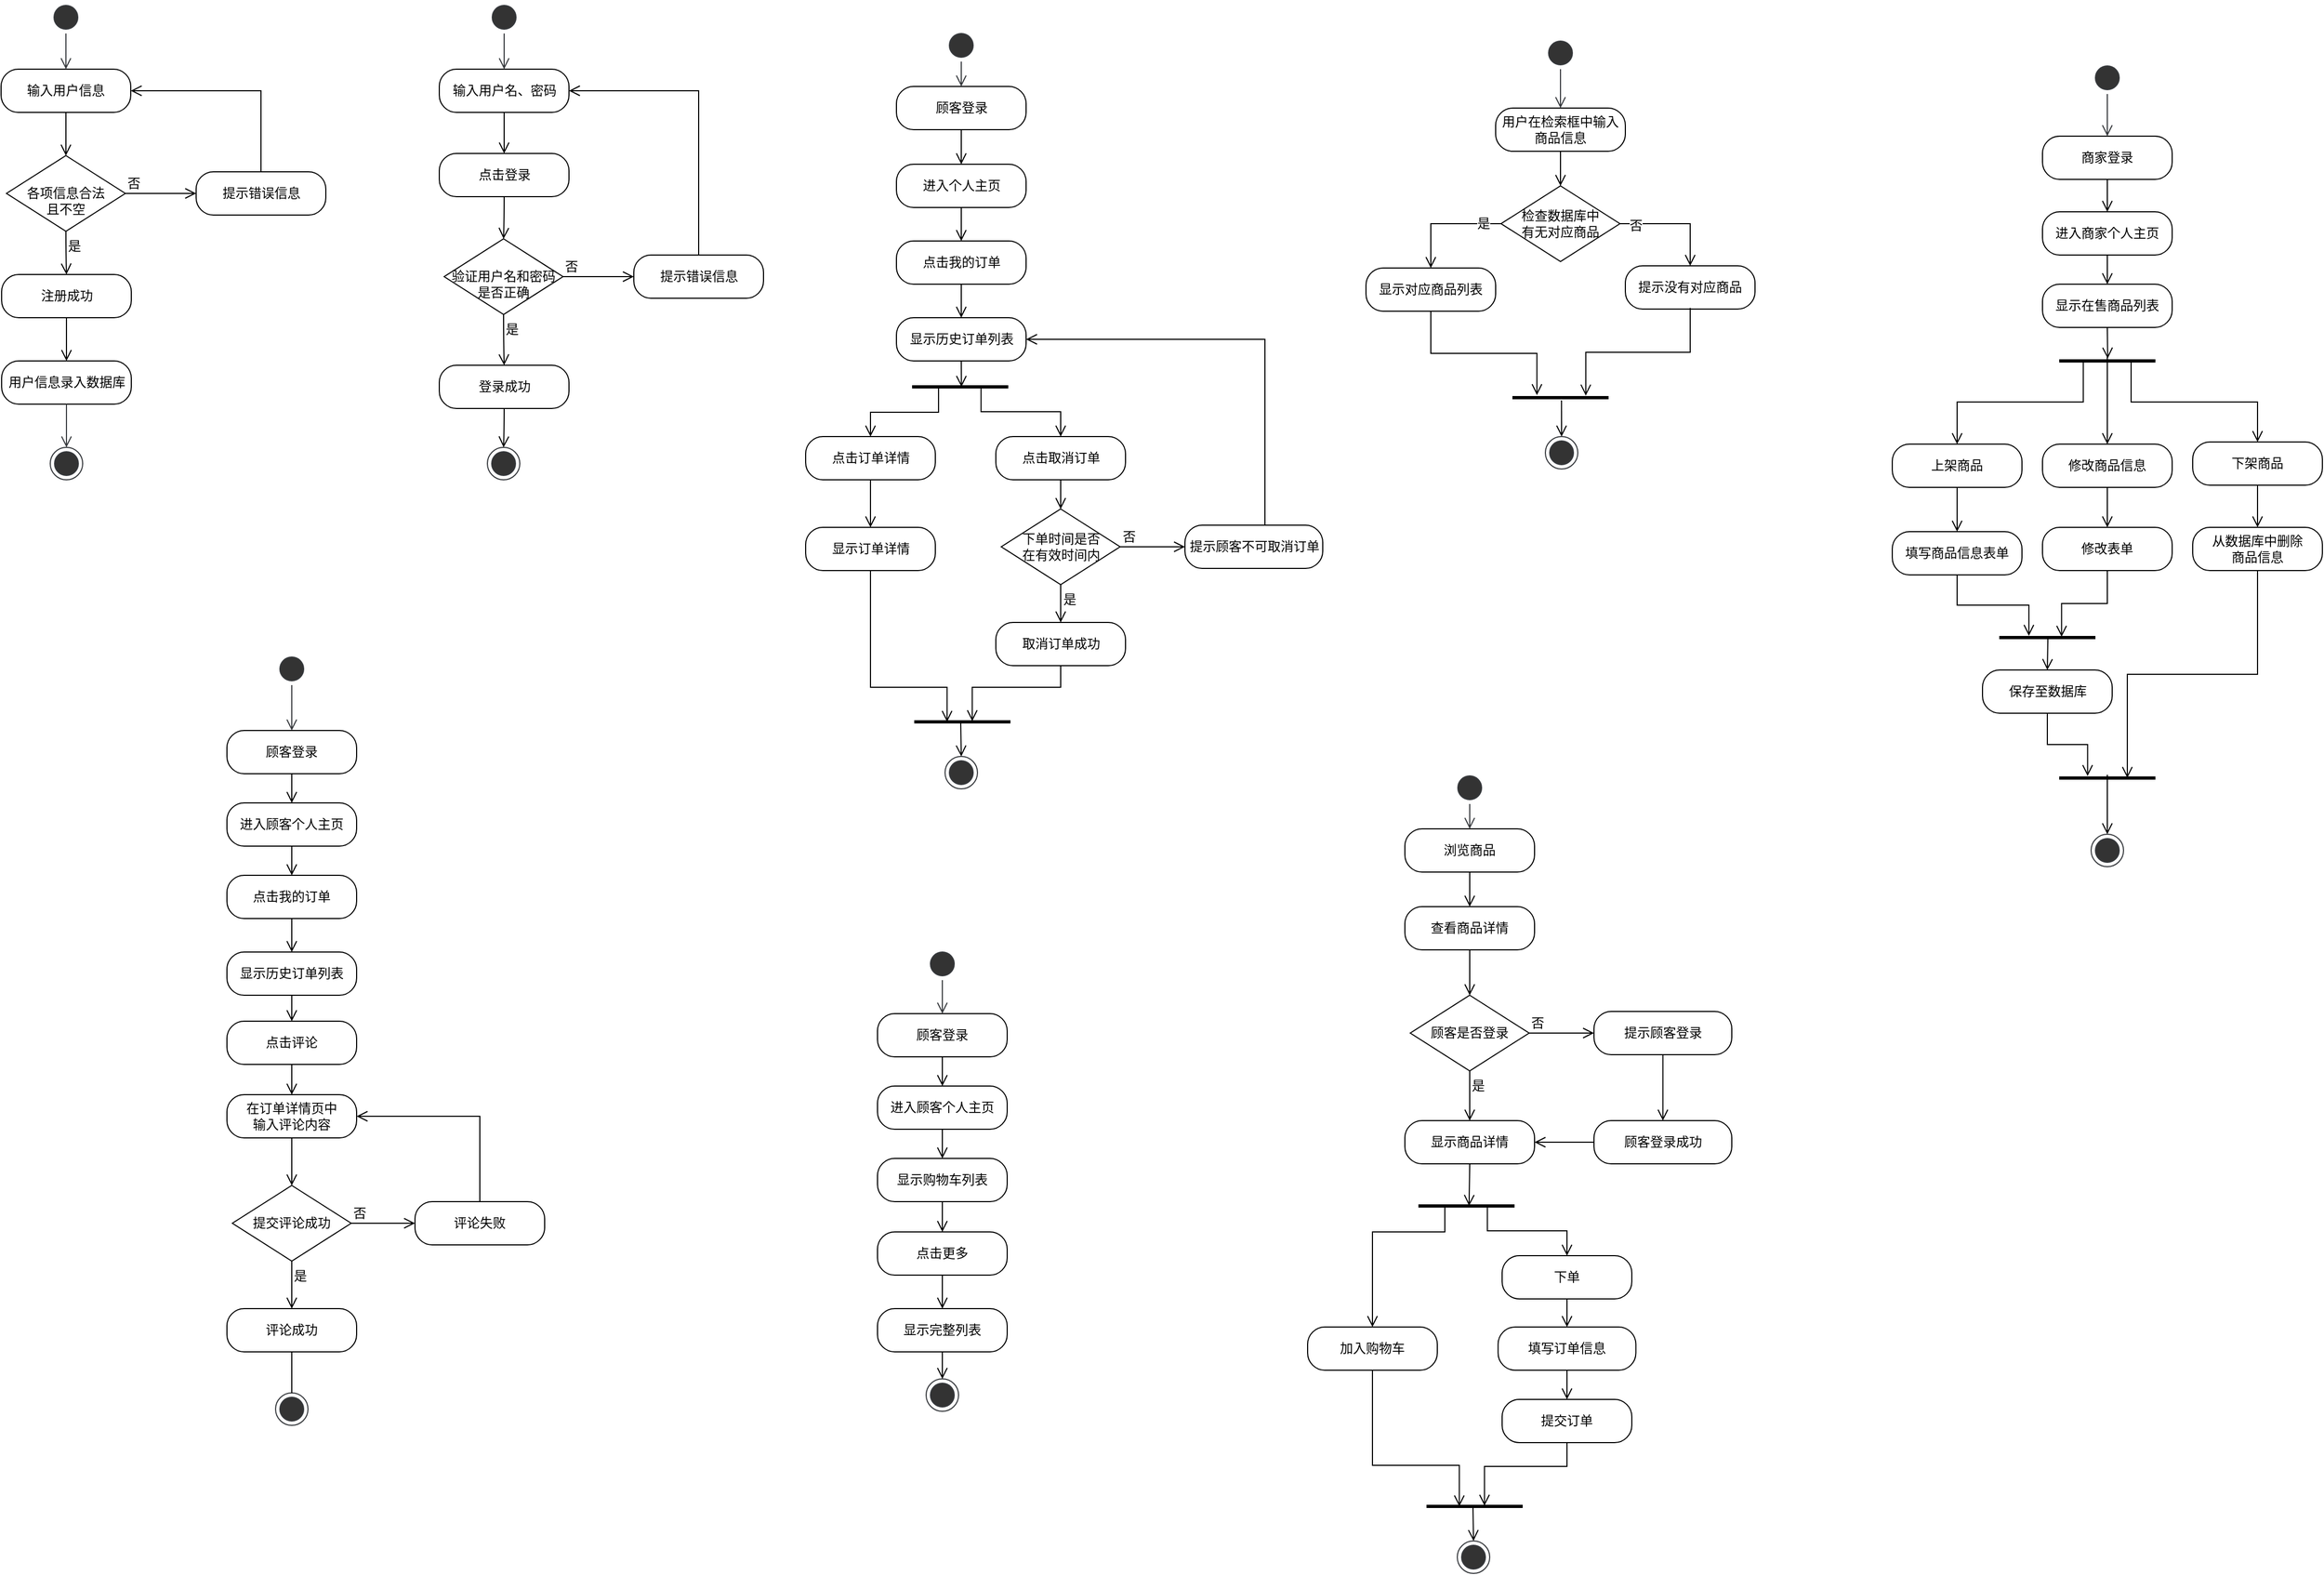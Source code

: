 <mxfile version="20.6.0" type="github">
  <diagram name="Page-1" id="e7e014a7-5840-1c2e-5031-d8a46d1fe8dd">
    <mxGraphModel dx="1661" dy="819" grid="0" gridSize="10" guides="1" tooltips="1" connect="1" arrows="1" fold="1" page="1" pageScale="1" pageWidth="2336" pageHeight="1654" background="none" math="0" shadow="0">
      <root>
        <mxCell id="0" />
        <mxCell id="1" parent="0" />
        <mxCell id="2PEdcS31-i6fL5ac7267-42" value="" style="html=1;verticalAlign=bottom;endArrow=open;endSize=8;rounded=0;targetPerimeterSpacing=8;entryX=0.5;entryY=0;entryDx=0;entryDy=0;fontStyle=0;fontSize=12;startArrow=none;exitX=0.5;exitY=1;exitDx=0;exitDy=0;fillColor=#eeeeee;strokeColor=#36393d;" edge="1" source="2PEdcS31-i6fL5ac7267-41" parent="1" target="2PEdcS31-i6fL5ac7267-43">
          <mxGeometry relative="1" as="geometry">
            <mxPoint x="72" y="58" as="targetPoint" />
            <mxPoint x="72.5" y="18" as="sourcePoint" />
          </mxGeometry>
        </mxCell>
        <mxCell id="2PEdcS31-i6fL5ac7267-43" value="输入用户信息" style="rounded=1;whiteSpace=wrap;html=1;arcSize=40;fontStyle=0;fontSize=12;" vertex="1" parent="1">
          <mxGeometry x="12" y="78" width="120" height="40" as="geometry" />
        </mxCell>
        <mxCell id="2PEdcS31-i6fL5ac7267-44" value="" style="edgeStyle=orthogonalEdgeStyle;html=1;verticalAlign=bottom;endArrow=open;endSize=8;rounded=0;sourcePerimeterSpacing=8;targetPerimeterSpacing=8;curved=1;exitX=0.5;exitY=1;exitDx=0;exitDy=0;entryX=0.5;entryY=0;entryDx=0;entryDy=0;fontStyle=0;fontSize=12;" edge="1" source="2PEdcS31-i6fL5ac7267-43" parent="1" target="2PEdcS31-i6fL5ac7267-45">
          <mxGeometry relative="1" as="geometry">
            <mxPoint x="72" y="168" as="targetPoint" />
          </mxGeometry>
        </mxCell>
        <mxCell id="2PEdcS31-i6fL5ac7267-45" value="&lt;br style=&quot;font-size: 12px;&quot;&gt;各项信息合法&lt;br style=&quot;font-size: 12px;&quot;&gt;且不空" style="rhombus;whiteSpace=wrap;html=1;fontStyle=0;fontSize=12;" vertex="1" parent="1">
          <mxGeometry x="17" y="158" width="110" height="70" as="geometry" />
        </mxCell>
        <mxCell id="2PEdcS31-i6fL5ac7267-46" value="否" style="html=1;align=left;verticalAlign=bottom;endArrow=open;endSize=8;rounded=0;sourcePerimeterSpacing=8;targetPerimeterSpacing=8;exitX=1;exitY=0.5;exitDx=0;exitDy=0;entryX=0;entryY=0.5;entryDx=0;entryDy=0;fontStyle=0;fontSize=12;" edge="1" source="2PEdcS31-i6fL5ac7267-45" parent="1" target="2PEdcS31-i6fL5ac7267-50">
          <mxGeometry x="-1" relative="1" as="geometry">
            <mxPoint x="242.5" y="193" as="targetPoint" />
          </mxGeometry>
        </mxCell>
        <mxCell id="2PEdcS31-i6fL5ac7267-47" value="是" style="edgeStyle=orthogonalEdgeStyle;html=1;align=left;verticalAlign=top;endArrow=open;endSize=8;rounded=0;sourcePerimeterSpacing=8;targetPerimeterSpacing=8;curved=1;exitX=0.5;exitY=1;exitDx=0;exitDy=0;entryX=0.5;entryY=0;entryDx=0;entryDy=0;fontStyle=0;fontSize=12;" edge="1" source="2PEdcS31-i6fL5ac7267-45" parent="1" target="2PEdcS31-i6fL5ac7267-48">
          <mxGeometry x="-1" relative="1" as="geometry">
            <mxPoint x="72.5" y="278" as="targetPoint" />
          </mxGeometry>
        </mxCell>
        <mxCell id="2PEdcS31-i6fL5ac7267-48" value="注册成功" style="rounded=1;whiteSpace=wrap;html=1;arcSize=40;fontStyle=0;fontSize=12;" vertex="1" parent="1">
          <mxGeometry x="12.5" y="268" width="120" height="40" as="geometry" />
        </mxCell>
        <mxCell id="2PEdcS31-i6fL5ac7267-49" value="" style="edgeStyle=orthogonalEdgeStyle;html=1;verticalAlign=bottom;endArrow=open;endSize=8;rounded=0;sourcePerimeterSpacing=8;targetPerimeterSpacing=8;curved=1;exitX=0.5;exitY=1;exitDx=0;exitDy=0;entryX=0.5;entryY=0;entryDx=0;entryDy=0;fontStyle=0;fontSize=12;" edge="1" source="2PEdcS31-i6fL5ac7267-48" parent="1" target="2PEdcS31-i6fL5ac7267-52">
          <mxGeometry relative="1" as="geometry">
            <mxPoint x="72.5" y="387" as="targetPoint" />
          </mxGeometry>
        </mxCell>
        <mxCell id="2PEdcS31-i6fL5ac7267-50" value="提示错误信息" style="rounded=1;whiteSpace=wrap;html=1;arcSize=40;fontStyle=0;fontSize=12;" vertex="1" parent="1">
          <mxGeometry x="192.5" y="173" width="120" height="40" as="geometry" />
        </mxCell>
        <mxCell id="2PEdcS31-i6fL5ac7267-51" value="" style="edgeStyle=orthogonalEdgeStyle;html=1;verticalAlign=bottom;endArrow=open;endSize=8;rounded=0;sourcePerimeterSpacing=8;targetPerimeterSpacing=8;entryX=1;entryY=0.5;entryDx=0;entryDy=0;exitX=0.5;exitY=0;exitDx=0;exitDy=0;fontStyle=0;fontSize=12;" edge="1" source="2PEdcS31-i6fL5ac7267-50" parent="1" target="2PEdcS31-i6fL5ac7267-43">
          <mxGeometry relative="1" as="geometry">
            <mxPoint x="322.5" y="278" as="targetPoint" />
            <Array as="points">
              <mxPoint x="252.5" y="98" />
            </Array>
          </mxGeometry>
        </mxCell>
        <mxCell id="2PEdcS31-i6fL5ac7267-52" value="用户信息录入数据库" style="rounded=1;whiteSpace=wrap;html=1;arcSize=40;fontStyle=0;fontSize=12;" vertex="1" parent="1">
          <mxGeometry x="12.5" y="348" width="120" height="40" as="geometry" />
        </mxCell>
        <mxCell id="2PEdcS31-i6fL5ac7267-53" value="" style="edgeStyle=orthogonalEdgeStyle;html=1;verticalAlign=bottom;endArrow=open;endSize=8;rounded=0;sourcePerimeterSpacing=8;targetPerimeterSpacing=8;curved=1;exitX=0.5;exitY=1;exitDx=0;exitDy=0;entryX=0.5;entryY=0;entryDx=0;entryDy=0;fillColor=#eeeeee;strokeColor=#36393d;" edge="1" source="2PEdcS31-i6fL5ac7267-52" parent="1" target="2PEdcS31-i6fL5ac7267-54">
          <mxGeometry relative="1" as="geometry">
            <mxPoint x="72.5" y="508" as="targetPoint" />
          </mxGeometry>
        </mxCell>
        <mxCell id="2PEdcS31-i6fL5ac7267-54" value="" style="ellipse;html=1;shape=endState;fillColor=#333333;strokeColor=#36393d;" vertex="1" parent="1">
          <mxGeometry x="57.5" y="428" width="30" height="30" as="geometry" />
        </mxCell>
        <mxCell id="2PEdcS31-i6fL5ac7267-41" value="" style="ellipse;html=1;shape=startState;fillColor=#333333;strokeColor=#36393d;" vertex="1" parent="1">
          <mxGeometry x="57" y="15" width="30" height="30" as="geometry" />
        </mxCell>
        <mxCell id="2PEdcS31-i6fL5ac7267-56" value="" style="html=1;verticalAlign=bottom;endArrow=open;endSize=8;rounded=0;targetPerimeterSpacing=8;entryX=0.5;entryY=0;entryDx=0;entryDy=0;fontStyle=0;fontSize=12;startArrow=none;exitX=0.5;exitY=1;exitDx=0;exitDy=0;fillColor=#eeeeee;strokeColor=#36393d;" edge="1" parent="1" source="2PEdcS31-i6fL5ac7267-69" target="2PEdcS31-i6fL5ac7267-57">
          <mxGeometry relative="1" as="geometry">
            <mxPoint x="477.5" y="58" as="targetPoint" />
            <mxPoint x="478" y="18" as="sourcePoint" />
          </mxGeometry>
        </mxCell>
        <mxCell id="2PEdcS31-i6fL5ac7267-57" value="输入用户名、密码" style="rounded=1;whiteSpace=wrap;html=1;arcSize=40;fontStyle=0;fontSize=12;" vertex="1" parent="1">
          <mxGeometry x="417.5" y="78" width="120" height="40" as="geometry" />
        </mxCell>
        <mxCell id="2PEdcS31-i6fL5ac7267-58" value="" style="edgeStyle=orthogonalEdgeStyle;html=1;verticalAlign=bottom;endArrow=open;endSize=8;rounded=0;sourcePerimeterSpacing=8;targetPerimeterSpacing=8;curved=1;exitX=0.5;exitY=1;exitDx=0;exitDy=0;entryX=0.5;entryY=0;entryDx=0;entryDy=0;fontStyle=0;fontSize=12;" edge="1" parent="1" source="2PEdcS31-i6fL5ac7267-57" target="2PEdcS31-i6fL5ac7267-70">
          <mxGeometry relative="1" as="geometry">
            <mxPoint x="477.5" y="168" as="targetPoint" />
          </mxGeometry>
        </mxCell>
        <mxCell id="2PEdcS31-i6fL5ac7267-59" value="&lt;br&gt;验证用户名和密码&lt;br&gt;是否正确" style="rhombus;whiteSpace=wrap;html=1;fontStyle=0;fontSize=12;" vertex="1" parent="1">
          <mxGeometry x="422" y="235" width="110" height="70" as="geometry" />
        </mxCell>
        <mxCell id="2PEdcS31-i6fL5ac7267-60" value="否" style="html=1;align=left;verticalAlign=bottom;endArrow=open;endSize=8;rounded=0;sourcePerimeterSpacing=8;targetPerimeterSpacing=8;exitX=1;exitY=0.5;exitDx=0;exitDy=0;entryX=0;entryY=0.5;entryDx=0;entryDy=0;fontStyle=0;fontSize=12;" edge="1" parent="1" source="2PEdcS31-i6fL5ac7267-59" target="2PEdcS31-i6fL5ac7267-64">
          <mxGeometry x="-1" relative="1" as="geometry">
            <mxPoint x="647.5" y="270" as="targetPoint" />
          </mxGeometry>
        </mxCell>
        <mxCell id="2PEdcS31-i6fL5ac7267-61" value="是" style="edgeStyle=orthogonalEdgeStyle;html=1;align=left;verticalAlign=top;endArrow=open;endSize=8;rounded=0;sourcePerimeterSpacing=8;targetPerimeterSpacing=8;curved=1;exitX=0.5;exitY=1;exitDx=0;exitDy=0;entryX=0.5;entryY=0;entryDx=0;entryDy=0;fontStyle=0;fontSize=12;" edge="1" parent="1" source="2PEdcS31-i6fL5ac7267-59" target="2PEdcS31-i6fL5ac7267-62">
          <mxGeometry x="-1" relative="1" as="geometry">
            <mxPoint x="477.5" y="363" as="targetPoint" />
          </mxGeometry>
        </mxCell>
        <mxCell id="2PEdcS31-i6fL5ac7267-62" value="登录成功" style="rounded=1;whiteSpace=wrap;html=1;arcSize=40;fontStyle=0;fontSize=12;" vertex="1" parent="1">
          <mxGeometry x="417.5" y="352" width="120" height="40" as="geometry" />
        </mxCell>
        <mxCell id="2PEdcS31-i6fL5ac7267-63" value="" style="edgeStyle=orthogonalEdgeStyle;html=1;verticalAlign=bottom;endArrow=open;endSize=8;rounded=0;sourcePerimeterSpacing=8;targetPerimeterSpacing=8;curved=1;exitX=0.5;exitY=1;exitDx=0;exitDy=0;entryX=0.5;entryY=0;entryDx=0;entryDy=0;fontStyle=0;fontSize=12;" edge="1" parent="1" source="2PEdcS31-i6fL5ac7267-62" target="2PEdcS31-i6fL5ac7267-68">
          <mxGeometry relative="1" as="geometry">
            <mxPoint x="477.5" y="433" as="targetPoint" />
          </mxGeometry>
        </mxCell>
        <mxCell id="2PEdcS31-i6fL5ac7267-64" value="提示错误信息" style="rounded=1;whiteSpace=wrap;html=1;arcSize=40;fontStyle=0;fontSize=12;" vertex="1" parent="1">
          <mxGeometry x="597.5" y="250" width="120" height="40" as="geometry" />
        </mxCell>
        <mxCell id="2PEdcS31-i6fL5ac7267-65" value="" style="edgeStyle=orthogonalEdgeStyle;html=1;verticalAlign=bottom;endArrow=open;endSize=8;rounded=0;sourcePerimeterSpacing=8;targetPerimeterSpacing=8;entryX=1;entryY=0.5;entryDx=0;entryDy=0;exitX=0.5;exitY=0;exitDx=0;exitDy=0;fontStyle=0;fontSize=12;" edge="1" parent="1" source="2PEdcS31-i6fL5ac7267-64" target="2PEdcS31-i6fL5ac7267-57">
          <mxGeometry relative="1" as="geometry">
            <mxPoint x="728" y="278" as="targetPoint" />
            <Array as="points">
              <mxPoint x="658" y="98" />
            </Array>
          </mxGeometry>
        </mxCell>
        <mxCell id="2PEdcS31-i6fL5ac7267-68" value="" style="ellipse;html=1;shape=endState;fillColor=#333333;strokeColor=#36393d;" vertex="1" parent="1">
          <mxGeometry x="462" y="428" width="30" height="30" as="geometry" />
        </mxCell>
        <mxCell id="2PEdcS31-i6fL5ac7267-69" value="" style="ellipse;html=1;shape=startState;fillColor=#333333;strokeColor=#36393d;" vertex="1" parent="1">
          <mxGeometry x="462.5" y="15" width="30" height="30" as="geometry" />
        </mxCell>
        <mxCell id="2PEdcS31-i6fL5ac7267-70" value="点击登录" style="rounded=1;whiteSpace=wrap;html=1;arcSize=40;fontStyle=0;fontSize=12;" vertex="1" parent="1">
          <mxGeometry x="417.5" y="156" width="120" height="40" as="geometry" />
        </mxCell>
        <mxCell id="2PEdcS31-i6fL5ac7267-71" value="" style="edgeStyle=orthogonalEdgeStyle;html=1;verticalAlign=bottom;endArrow=open;endSize=8;rounded=0;sourcePerimeterSpacing=8;targetPerimeterSpacing=8;curved=1;exitX=0.5;exitY=1;exitDx=0;exitDy=0;entryX=0.5;entryY=0;entryDx=0;entryDy=0;fontStyle=0;fontSize=12;" edge="1" parent="1" source="2PEdcS31-i6fL5ac7267-70" target="2PEdcS31-i6fL5ac7267-59">
          <mxGeometry relative="1" as="geometry">
            <mxPoint x="348" y="189" as="targetPoint" />
          </mxGeometry>
        </mxCell>
        <mxCell id="2PEdcS31-i6fL5ac7267-72" value="" style="html=1;verticalAlign=bottom;endArrow=open;endSize=8;rounded=0;targetPerimeterSpacing=8;entryX=0.5;entryY=0;entryDx=0;entryDy=0;fontStyle=0;fontSize=12;startArrow=none;exitX=0.5;exitY=1;exitDx=0;exitDy=0;fillColor=#eeeeee;strokeColor=#36393d;" edge="1" parent="1" source="2PEdcS31-i6fL5ac7267-83" target="2PEdcS31-i6fL5ac7267-73">
          <mxGeometry relative="1" as="geometry">
            <mxPoint x="900.5" y="74" as="targetPoint" />
            <mxPoint x="901" y="34" as="sourcePoint" />
          </mxGeometry>
        </mxCell>
        <mxCell id="2PEdcS31-i6fL5ac7267-73" value="顾客登录" style="rounded=1;whiteSpace=wrap;html=1;arcSize=40;fontStyle=0;fontSize=12;" vertex="1" parent="1">
          <mxGeometry x="840.5" y="94" width="120" height="40" as="geometry" />
        </mxCell>
        <mxCell id="2PEdcS31-i6fL5ac7267-74" value="" style="edgeStyle=orthogonalEdgeStyle;html=1;verticalAlign=bottom;endArrow=open;endSize=8;rounded=0;sourcePerimeterSpacing=8;targetPerimeterSpacing=8;curved=1;exitX=0.5;exitY=1;exitDx=0;exitDy=0;entryX=0.5;entryY=0;entryDx=0;entryDy=0;fontStyle=0;fontSize=12;" edge="1" parent="1" source="2PEdcS31-i6fL5ac7267-73" target="2PEdcS31-i6fL5ac7267-84">
          <mxGeometry relative="1" as="geometry">
            <mxPoint x="900.5" y="184" as="targetPoint" />
          </mxGeometry>
        </mxCell>
        <mxCell id="2PEdcS31-i6fL5ac7267-79" value="" style="html=1;verticalAlign=bottom;endArrow=open;endSize=8;rounded=0;sourcePerimeterSpacing=8;targetPerimeterSpacing=8;exitX=0.483;exitY=0.5;exitDx=0;exitDy=0;entryX=0.5;entryY=0;entryDx=0;entryDy=0;fontStyle=0;fontSize=12;exitPerimeter=0;" edge="1" parent="1" source="2PEdcS31-i6fL5ac7267-103" target="2PEdcS31-i6fL5ac7267-82">
          <mxGeometry relative="1" as="geometry">
            <mxPoint x="891.5" y="806" as="targetPoint" />
            <mxPoint x="891.5" y="765" as="sourcePoint" />
          </mxGeometry>
        </mxCell>
        <mxCell id="2PEdcS31-i6fL5ac7267-81" value="" style="edgeStyle=orthogonalEdgeStyle;html=1;verticalAlign=bottom;endArrow=open;endSize=8;rounded=0;sourcePerimeterSpacing=8;targetPerimeterSpacing=8;entryX=1;entryY=0.5;entryDx=0;entryDy=0;exitX=0.5;exitY=0;exitDx=0;exitDy=0;fontStyle=0;fontSize=12;" edge="1" parent="1" source="2PEdcS31-i6fL5ac7267-98" target="2PEdcS31-i6fL5ac7267-88">
          <mxGeometry relative="1" as="geometry">
            <mxPoint x="1152" y="281" as="targetPoint" />
            <Array as="points">
              <mxPoint x="1175.5" y="507" />
              <mxPoint x="1181.5" y="507" />
              <mxPoint x="1181.5" y="315" />
            </Array>
            <mxPoint x="1078.5" y="521" as="sourcePoint" />
          </mxGeometry>
        </mxCell>
        <mxCell id="2PEdcS31-i6fL5ac7267-82" value="" style="ellipse;html=1;shape=endState;fillColor=#333333;strokeColor=#36393d;" vertex="1" parent="1">
          <mxGeometry x="885.5" y="714" width="30" height="30" as="geometry" />
        </mxCell>
        <mxCell id="2PEdcS31-i6fL5ac7267-83" value="" style="ellipse;html=1;shape=startState;fillColor=#333333;strokeColor=#36393d;" vertex="1" parent="1">
          <mxGeometry x="885.5" y="41" width="30" height="30" as="geometry" />
        </mxCell>
        <mxCell id="2PEdcS31-i6fL5ac7267-84" value="进入个人主页" style="rounded=1;whiteSpace=wrap;html=1;arcSize=40;fontStyle=0;fontSize=12;" vertex="1" parent="1">
          <mxGeometry x="840.5" y="166" width="120" height="40" as="geometry" />
        </mxCell>
        <mxCell id="2PEdcS31-i6fL5ac7267-85" value="" style="edgeStyle=orthogonalEdgeStyle;html=1;verticalAlign=bottom;endArrow=open;endSize=8;rounded=0;sourcePerimeterSpacing=8;targetPerimeterSpacing=8;curved=1;exitX=0.5;exitY=1;exitDx=0;exitDy=0;entryX=0.5;entryY=0;entryDx=0;entryDy=0;fontStyle=0;fontSize=12;" edge="1" parent="1" source="2PEdcS31-i6fL5ac7267-84" target="2PEdcS31-i6fL5ac7267-86">
          <mxGeometry relative="1" as="geometry">
            <mxPoint x="771" y="205" as="targetPoint" />
          </mxGeometry>
        </mxCell>
        <mxCell id="2PEdcS31-i6fL5ac7267-86" value="点击我的订单" style="rounded=1;whiteSpace=wrap;html=1;arcSize=40;fontStyle=0;fontSize=12;" vertex="1" parent="1">
          <mxGeometry x="840.5" y="237" width="120" height="40" as="geometry" />
        </mxCell>
        <mxCell id="2PEdcS31-i6fL5ac7267-87" value="" style="html=1;verticalAlign=bottom;endArrow=open;endSize=8;rounded=0;sourcePerimeterSpacing=8;targetPerimeterSpacing=8;exitX=0.5;exitY=1;exitDx=0;exitDy=0;fontStyle=0;fontSize=12;entryX=0.5;entryY=0;entryDx=0;entryDy=0;" edge="1" parent="1" source="2PEdcS31-i6fL5ac7267-86" target="2PEdcS31-i6fL5ac7267-88">
          <mxGeometry relative="1" as="geometry">
            <mxPoint x="900.5" y="344" as="targetPoint" />
          </mxGeometry>
        </mxCell>
        <mxCell id="2PEdcS31-i6fL5ac7267-88" value="显示历史订单列表" style="rounded=1;whiteSpace=wrap;html=1;arcSize=40;fontStyle=0;fontSize=12;" vertex="1" parent="1">
          <mxGeometry x="840.5" y="308" width="120" height="40" as="geometry" />
        </mxCell>
        <mxCell id="2PEdcS31-i6fL5ac7267-89" value="" style="html=1;verticalAlign=bottom;endArrow=open;endSize=8;rounded=0;sourcePerimeterSpacing=8;targetPerimeterSpacing=8;exitX=0.5;exitY=1;exitDx=0;exitDy=0;fontStyle=0;fontSize=12;entryX=0.513;entryY=0.5;entryDx=0;entryDy=0;entryPerimeter=0;" edge="1" parent="1" source="2PEdcS31-i6fL5ac7267-88" target="2PEdcS31-i6fL5ac7267-90">
          <mxGeometry relative="1" as="geometry">
            <mxPoint x="903.5" y="382" as="targetPoint" />
          </mxGeometry>
        </mxCell>
        <mxCell id="2PEdcS31-i6fL5ac7267-90" value="" style="line;strokeWidth=3;fillColor=none;align=left;verticalAlign=middle;spacingTop=-1;spacingLeft=3;spacingRight=3;rotatable=0;labelPosition=right;points=[];portConstraint=eastwest;strokeColor=inherit;fontSize=12;" vertex="1" parent="1">
          <mxGeometry x="855" y="368" width="89" height="8" as="geometry" />
        </mxCell>
        <mxCell id="2PEdcS31-i6fL5ac7267-91" value="点击订单详情" style="rounded=1;whiteSpace=wrap;html=1;arcSize=40;fontStyle=0;fontSize=12;" vertex="1" parent="1">
          <mxGeometry x="756.5" y="418" width="120" height="40" as="geometry" />
        </mxCell>
        <mxCell id="2PEdcS31-i6fL5ac7267-92" value="点击取消订单" style="rounded=1;whiteSpace=wrap;html=1;arcSize=40;fontStyle=0;fontSize=12;" vertex="1" parent="1">
          <mxGeometry x="932.5" y="418" width="120" height="40" as="geometry" />
        </mxCell>
        <mxCell id="2PEdcS31-i6fL5ac7267-93" value="" style="html=1;verticalAlign=bottom;endArrow=open;endSize=8;rounded=0;sourcePerimeterSpacing=8;targetPerimeterSpacing=8;exitX=0.275;exitY=0.625;exitDx=0;exitDy=0;fontStyle=0;fontSize=12;entryX=0.5;entryY=0;entryDx=0;entryDy=0;exitPerimeter=0;edgeStyle=elbowEdgeStyle;elbow=vertical;" edge="1" parent="1" source="2PEdcS31-i6fL5ac7267-90" target="2PEdcS31-i6fL5ac7267-91">
          <mxGeometry relative="1" as="geometry">
            <mxPoint x="911" y="312" as="targetPoint" />
            <mxPoint x="911" y="283" as="sourcePoint" />
          </mxGeometry>
        </mxCell>
        <mxCell id="2PEdcS31-i6fL5ac7267-94" value="" style="html=1;verticalAlign=bottom;endArrow=open;endSize=8;rounded=0;sourcePerimeterSpacing=8;targetPerimeterSpacing=8;exitX=0.717;exitY=0.458;exitDx=0;exitDy=0;fontStyle=0;fontSize=12;entryX=0.5;entryY=0;entryDx=0;entryDy=0;exitPerimeter=0;edgeStyle=elbowEdgeStyle;elbow=vertical;" edge="1" parent="1" source="2PEdcS31-i6fL5ac7267-90" target="2PEdcS31-i6fL5ac7267-92">
          <mxGeometry relative="1" as="geometry">
            <mxPoint x="921" y="322" as="targetPoint" />
            <mxPoint x="921" y="293" as="sourcePoint" />
          </mxGeometry>
        </mxCell>
        <mxCell id="2PEdcS31-i6fL5ac7267-95" value="下单时间是否&lt;br&gt;在有效时间内" style="rhombus;whiteSpace=wrap;html=1;fontStyle=0;fontSize=12;" vertex="1" parent="1">
          <mxGeometry x="937.5" y="485" width="110" height="70" as="geometry" />
        </mxCell>
        <mxCell id="2PEdcS31-i6fL5ac7267-96" value="否" style="html=1;align=left;verticalAlign=bottom;endArrow=open;endSize=8;rounded=0;sourcePerimeterSpacing=8;targetPerimeterSpacing=8;exitX=1;exitY=0.5;exitDx=0;exitDy=0;entryX=0;entryY=0.5;entryDx=0;entryDy=0;fontStyle=0;fontSize=12;" edge="1" parent="1" source="2PEdcS31-i6fL5ac7267-95" target="2PEdcS31-i6fL5ac7267-98">
          <mxGeometry x="-1" relative="1" as="geometry">
            <mxPoint x="1165" y="527" as="targetPoint" />
          </mxGeometry>
        </mxCell>
        <mxCell id="2PEdcS31-i6fL5ac7267-97" value="是" style="html=1;align=left;verticalAlign=top;endArrow=open;endSize=8;rounded=0;sourcePerimeterSpacing=8;targetPerimeterSpacing=8;exitX=0.5;exitY=1;exitDx=0;exitDy=0;entryX=0.5;entryY=0;entryDx=0;entryDy=0;fontStyle=0;fontSize=12;" edge="1" parent="1" source="2PEdcS31-i6fL5ac7267-95" target="2PEdcS31-i6fL5ac7267-101">
          <mxGeometry x="-1" relative="1" as="geometry">
            <mxPoint x="995" y="609" as="targetPoint" />
          </mxGeometry>
        </mxCell>
        <mxCell id="2PEdcS31-i6fL5ac7267-98" value="提示顾客不可取消订单" style="rounded=1;whiteSpace=wrap;html=1;arcSize=40;fontStyle=0;fontSize=12;" vertex="1" parent="1">
          <mxGeometry x="1107.5" y="500" width="127.5" height="40" as="geometry" />
        </mxCell>
        <mxCell id="2PEdcS31-i6fL5ac7267-99" value="" style="edgeStyle=orthogonalEdgeStyle;html=1;align=left;verticalAlign=top;endArrow=open;endSize=8;rounded=0;sourcePerimeterSpacing=8;targetPerimeterSpacing=8;curved=1;exitX=0.5;exitY=1;exitDx=0;exitDy=0;entryX=0.5;entryY=0;entryDx=0;entryDy=0;fontStyle=0;fontSize=12;" edge="1" parent="1" source="2PEdcS31-i6fL5ac7267-92" target="2PEdcS31-i6fL5ac7267-95">
          <mxGeometry x="-1" relative="1" as="geometry">
            <mxPoint x="1005" y="619" as="targetPoint" />
            <mxPoint x="1004.5" y="572" as="sourcePoint" />
          </mxGeometry>
        </mxCell>
        <mxCell id="2PEdcS31-i6fL5ac7267-101" value="取消订单成功" style="rounded=1;whiteSpace=wrap;html=1;arcSize=40;fontStyle=0;fontSize=12;" vertex="1" parent="1">
          <mxGeometry x="932.5" y="590" width="120" height="40" as="geometry" />
        </mxCell>
        <mxCell id="2PEdcS31-i6fL5ac7267-102" value="" style="edgeStyle=elbowEdgeStyle;html=1;verticalAlign=bottom;endArrow=open;endSize=8;rounded=0;sourcePerimeterSpacing=8;targetPerimeterSpacing=8;exitX=0.5;exitY=1;exitDx=0;exitDy=0;entryX=0.603;entryY=0.417;entryDx=0;entryDy=0;fontStyle=0;fontSize=12;entryPerimeter=0;elbow=vertical;" edge="1" parent="1" source="2PEdcS31-i6fL5ac7267-101" target="2PEdcS31-i6fL5ac7267-103">
          <mxGeometry relative="1" as="geometry">
            <mxPoint x="1046" y="693" as="targetPoint" />
            <Array as="points">
              <mxPoint x="959.5" y="650" />
            </Array>
          </mxGeometry>
        </mxCell>
        <mxCell id="2PEdcS31-i6fL5ac7267-103" value="" style="line;strokeWidth=3;fillColor=none;align=left;verticalAlign=middle;spacingTop=-1;spacingLeft=3;spacingRight=3;rotatable=0;labelPosition=right;points=[];portConstraint=eastwest;strokeColor=inherit;fontSize=12;" vertex="1" parent="1">
          <mxGeometry x="857" y="678" width="89" height="8" as="geometry" />
        </mxCell>
        <mxCell id="2PEdcS31-i6fL5ac7267-104" value="显示订单详情" style="rounded=1;whiteSpace=wrap;html=1;arcSize=40;fontStyle=0;fontSize=12;" vertex="1" parent="1">
          <mxGeometry x="756.5" y="502" width="120" height="40" as="geometry" />
        </mxCell>
        <mxCell id="2PEdcS31-i6fL5ac7267-105" value="" style="html=1;verticalAlign=bottom;endArrow=open;endSize=8;rounded=0;sourcePerimeterSpacing=8;targetPerimeterSpacing=8;exitX=0.5;exitY=1;exitDx=0;exitDy=0;fontStyle=0;fontSize=12;entryX=0.341;entryY=0.5;entryDx=0;entryDy=0;entryPerimeter=0;edgeStyle=elbowEdgeStyle;elbow=vertical;" edge="1" parent="1" source="2PEdcS31-i6fL5ac7267-104" target="2PEdcS31-i6fL5ac7267-103">
          <mxGeometry relative="1" as="geometry">
            <mxPoint x="826.5" y="428" as="targetPoint" />
            <mxPoint x="888.975" y="391" as="sourcePoint" />
            <Array as="points">
              <mxPoint x="856.5" y="650" />
              <mxPoint x="849.5" y="667" />
            </Array>
          </mxGeometry>
        </mxCell>
        <mxCell id="2PEdcS31-i6fL5ac7267-106" value="" style="html=1;verticalAlign=bottom;endArrow=open;endSize=8;rounded=0;sourcePerimeterSpacing=8;targetPerimeterSpacing=8;exitX=0.5;exitY=1;exitDx=0;exitDy=0;fontStyle=0;fontSize=12;entryX=0.5;entryY=0;entryDx=0;entryDy=0;" edge="1" parent="1" source="2PEdcS31-i6fL5ac7267-91" target="2PEdcS31-i6fL5ac7267-104">
          <mxGeometry relative="1" as="geometry">
            <mxPoint x="836.5" y="438" as="targetPoint" />
            <mxPoint x="898.975" y="401" as="sourcePoint" />
          </mxGeometry>
        </mxCell>
        <mxCell id="2PEdcS31-i6fL5ac7267-108" value="" style="html=1;verticalAlign=bottom;endArrow=open;endSize=8;rounded=0;targetPerimeterSpacing=8;entryX=0.5;entryY=0;entryDx=0;entryDy=0;fontStyle=0;fontSize=12;startArrow=none;exitX=0.5;exitY=1;exitDx=0;exitDy=0;fillColor=#eeeeee;strokeColor=#36393d;" edge="1" parent="1" source="2PEdcS31-i6fL5ac7267-119" target="2PEdcS31-i6fL5ac7267-109">
          <mxGeometry relative="1" as="geometry">
            <mxPoint x="1455" y="75" as="targetPoint" />
            <mxPoint x="1455.5" y="35" as="sourcePoint" />
          </mxGeometry>
        </mxCell>
        <mxCell id="2PEdcS31-i6fL5ac7267-109" value="用户在检索框中输入商品信息" style="rounded=1;whiteSpace=wrap;html=1;arcSize=40;fontStyle=0;fontSize=12;" vertex="1" parent="1">
          <mxGeometry x="1395" y="114" width="120" height="40" as="geometry" />
        </mxCell>
        <mxCell id="2PEdcS31-i6fL5ac7267-111" value="检查数据库中&lt;br&gt;有无对应商品" style="rhombus;whiteSpace=wrap;html=1;fontStyle=0;fontSize=12;" vertex="1" parent="1">
          <mxGeometry x="1400" y="186" width="110" height="70" as="geometry" />
        </mxCell>
        <mxCell id="2PEdcS31-i6fL5ac7267-112" value="否" style="html=1;align=left;verticalAlign=bottom;endArrow=open;endSize=8;rounded=0;sourcePerimeterSpacing=8;targetPerimeterSpacing=8;exitX=1;exitY=0.5;exitDx=0;exitDy=0;entryX=0.5;entryY=0;entryDx=0;entryDy=0;fontStyle=0;fontSize=12;edgeStyle=orthogonalEdgeStyle;" edge="1" parent="1" source="2PEdcS31-i6fL5ac7267-111" target="2PEdcS31-i6fL5ac7267-116">
          <mxGeometry x="-0.867" y="-11" relative="1" as="geometry">
            <mxPoint x="1625" y="287" as="targetPoint" />
            <mxPoint as="offset" />
          </mxGeometry>
        </mxCell>
        <mxCell id="2PEdcS31-i6fL5ac7267-113" value="是" style="edgeStyle=orthogonalEdgeStyle;html=1;align=left;verticalAlign=top;endArrow=open;endSize=8;rounded=0;sourcePerimeterSpacing=8;targetPerimeterSpacing=8;exitX=0;exitY=0.5;exitDx=0;exitDy=0;fontStyle=0;fontSize=12;entryX=0.5;entryY=0;entryDx=0;entryDy=0;" edge="1" parent="1" source="2PEdcS31-i6fL5ac7267-111" target="2PEdcS31-i6fL5ac7267-122">
          <mxGeometry x="-0.551" y="-14" relative="1" as="geometry">
            <mxPoint x="1356" y="274" as="targetPoint" />
            <mxPoint as="offset" />
          </mxGeometry>
        </mxCell>
        <mxCell id="2PEdcS31-i6fL5ac7267-115" value="" style="html=1;verticalAlign=bottom;endArrow=open;endSize=8;rounded=0;sourcePerimeterSpacing=8;targetPerimeterSpacing=8;exitX=0.51;exitY=0.819;exitDx=0;exitDy=0;fontStyle=0;fontSize=12;exitPerimeter=0;entryX=0.5;entryY=0;entryDx=0;entryDy=0;" edge="1" parent="1" source="2PEdcS31-i6fL5ac7267-124" target="2PEdcS31-i6fL5ac7267-118">
          <mxGeometry relative="1" as="geometry">
            <mxPoint x="1452.5" y="452" as="targetPoint" />
            <mxPoint x="1452.5" y="411" as="sourcePoint" />
          </mxGeometry>
        </mxCell>
        <mxCell id="2PEdcS31-i6fL5ac7267-116" value="提示没有对应商品" style="rounded=1;whiteSpace=wrap;html=1;arcSize=40;fontStyle=0;fontSize=12;" vertex="1" parent="1">
          <mxGeometry x="1515" y="260" width="120" height="40" as="geometry" />
        </mxCell>
        <mxCell id="2PEdcS31-i6fL5ac7267-117" value="" style="html=1;verticalAlign=bottom;endArrow=open;endSize=8;rounded=0;sourcePerimeterSpacing=8;targetPerimeterSpacing=8;exitX=0.5;exitY=1;exitDx=0;exitDy=0;fontStyle=0;fontSize=12;entryX=0.763;entryY=0.384;entryDx=0;entryDy=0;entryPerimeter=0;edgeStyle=elbowEdgeStyle;elbow=vertical;" edge="1" parent="1">
          <mxGeometry relative="1" as="geometry">
            <mxPoint x="1478.407" y="380.072" as="targetPoint" />
            <Array as="points">
              <mxPoint x="1476" y="340" />
              <mxPoint x="1475" y="340" />
              <mxPoint x="1489" y="340" />
            </Array>
            <mxPoint x="1575" y="299" as="sourcePoint" />
          </mxGeometry>
        </mxCell>
        <mxCell id="2PEdcS31-i6fL5ac7267-118" value="" style="ellipse;html=1;shape=endState;fillColor=#333333;strokeColor=#36393d;" vertex="1" parent="1">
          <mxGeometry x="1441" y="418" width="30" height="30" as="geometry" />
        </mxCell>
        <mxCell id="2PEdcS31-i6fL5ac7267-119" value="" style="ellipse;html=1;shape=startState;fillColor=#333333;strokeColor=#36393d;" vertex="1" parent="1">
          <mxGeometry x="1440" y="48" width="30" height="30" as="geometry" />
        </mxCell>
        <mxCell id="2PEdcS31-i6fL5ac7267-121" value="" style="edgeStyle=orthogonalEdgeStyle;html=1;verticalAlign=bottom;endArrow=open;endSize=8;rounded=0;sourcePerimeterSpacing=8;targetPerimeterSpacing=8;curved=1;exitX=0.5;exitY=1;exitDx=0;exitDy=0;entryX=0.5;entryY=0;entryDx=0;entryDy=0;fontStyle=0;fontSize=12;" edge="1" parent="1" source="2PEdcS31-i6fL5ac7267-109" target="2PEdcS31-i6fL5ac7267-111">
          <mxGeometry relative="1" as="geometry">
            <mxPoint x="1325.5" y="206" as="targetPoint" />
            <mxPoint x="1455" y="213" as="sourcePoint" />
          </mxGeometry>
        </mxCell>
        <mxCell id="2PEdcS31-i6fL5ac7267-122" value="显示对应商品列表" style="rounded=1;whiteSpace=wrap;html=1;arcSize=40;fontStyle=0;fontSize=12;" vertex="1" parent="1">
          <mxGeometry x="1275" y="262" width="120" height="40" as="geometry" />
        </mxCell>
        <mxCell id="2PEdcS31-i6fL5ac7267-123" value="" style="html=1;verticalAlign=bottom;endArrow=open;endSize=8;rounded=0;sourcePerimeterSpacing=8;targetPerimeterSpacing=8;exitX=0.5;exitY=1;exitDx=0;exitDy=0;fontStyle=0;fontSize=12;entryX=0.255;entryY=0.199;entryDx=0;entryDy=0;entryPerimeter=0;edgeStyle=elbowEdgeStyle;elbow=vertical;" edge="1" parent="1" source="2PEdcS31-i6fL5ac7267-122" target="2PEdcS31-i6fL5ac7267-124">
          <mxGeometry relative="1" as="geometry">
            <mxPoint x="1425" y="369" as="targetPoint" />
            <mxPoint x="1645" y="317" as="sourcePoint" />
          </mxGeometry>
        </mxCell>
        <mxCell id="2PEdcS31-i6fL5ac7267-124" value="" style="line;strokeWidth=3;fillColor=none;align=left;verticalAlign=middle;spacingTop=-1;spacingLeft=3;spacingRight=3;rotatable=0;labelPosition=right;points=[];portConstraint=eastwest;strokeColor=inherit;fontSize=12;" vertex="1" parent="1">
          <mxGeometry x="1410.5" y="378" width="89" height="8" as="geometry" />
        </mxCell>
        <mxCell id="2PEdcS31-i6fL5ac7267-125" value="" style="ellipse;html=1;shape=startState;fillColor=#333333;strokeColor=#36393d;" vertex="1" parent="1">
          <mxGeometry x="1946" y="71" width="30" height="30" as="geometry" />
        </mxCell>
        <mxCell id="2PEdcS31-i6fL5ac7267-126" value="" style="html=1;verticalAlign=bottom;endArrow=open;endSize=8;rounded=0;targetPerimeterSpacing=8;entryX=0.5;entryY=0;entryDx=0;entryDy=0;fontStyle=0;fontSize=12;startArrow=none;exitX=0.5;exitY=1;exitDx=0;exitDy=0;fillColor=#eeeeee;strokeColor=#36393d;" edge="1" parent="1" target="2PEdcS31-i6fL5ac7267-127" source="2PEdcS31-i6fL5ac7267-125">
          <mxGeometry relative="1" as="geometry">
            <mxPoint x="1961" y="111" as="targetPoint" />
            <mxPoint x="1961" y="114" as="sourcePoint" />
          </mxGeometry>
        </mxCell>
        <mxCell id="2PEdcS31-i6fL5ac7267-127" value="商家登录" style="rounded=1;whiteSpace=wrap;html=1;arcSize=40;fontStyle=0;fontSize=12;" vertex="1" parent="1">
          <mxGeometry x="1901" y="140" width="120" height="40" as="geometry" />
        </mxCell>
        <mxCell id="2PEdcS31-i6fL5ac7267-128" value="" style="edgeStyle=orthogonalEdgeStyle;html=1;verticalAlign=bottom;endArrow=open;endSize=8;rounded=0;sourcePerimeterSpacing=8;targetPerimeterSpacing=8;curved=1;exitX=0.5;exitY=1;exitDx=0;exitDy=0;fontStyle=0;fontSize=12;entryX=0.5;entryY=0;entryDx=0;entryDy=0;" edge="1" parent="1" source="2PEdcS31-i6fL5ac7267-127" target="2PEdcS31-i6fL5ac7267-129">
          <mxGeometry relative="1" as="geometry">
            <mxPoint x="1961" y="198" as="targetPoint" />
            <mxPoint x="1961" y="249" as="sourcePoint" />
          </mxGeometry>
        </mxCell>
        <mxCell id="2PEdcS31-i6fL5ac7267-129" value="进入商家个人主页" style="rounded=1;whiteSpace=wrap;html=1;arcSize=40;fontStyle=0;fontSize=12;" vertex="1" parent="1">
          <mxGeometry x="1901" y="210" width="120" height="40" as="geometry" />
        </mxCell>
        <mxCell id="2PEdcS31-i6fL5ac7267-130" value="" style="edgeStyle=orthogonalEdgeStyle;html=1;verticalAlign=bottom;endArrow=open;endSize=8;rounded=0;sourcePerimeterSpacing=8;targetPerimeterSpacing=8;curved=1;exitX=0.5;exitY=1;exitDx=0;exitDy=0;fontStyle=0;fontSize=12;entryX=0.5;entryY=0;entryDx=0;entryDy=0;" edge="1" parent="1" source="2PEdcS31-i6fL5ac7267-129" target="2PEdcS31-i6fL5ac7267-131">
          <mxGeometry relative="1" as="geometry">
            <mxPoint x="1961" y="292" as="targetPoint" />
            <mxPoint x="1961" y="359" as="sourcePoint" />
          </mxGeometry>
        </mxCell>
        <mxCell id="2PEdcS31-i6fL5ac7267-131" value="显示在售商品列表" style="rounded=1;whiteSpace=wrap;html=1;arcSize=40;fontStyle=0;fontSize=12;" vertex="1" parent="1">
          <mxGeometry x="1901" y="277" width="120" height="40" as="geometry" />
        </mxCell>
        <mxCell id="2PEdcS31-i6fL5ac7267-132" value="" style="html=1;verticalAlign=bottom;endArrow=open;endSize=8;rounded=0;sourcePerimeterSpacing=8;targetPerimeterSpacing=8;exitX=0.5;exitY=1;exitDx=0;exitDy=0;fontStyle=0;fontSize=12;entryX=0.504;entryY=0.224;entryDx=0;entryDy=0;entryPerimeter=0;" edge="1" parent="1" source="2PEdcS31-i6fL5ac7267-131" target="2PEdcS31-i6fL5ac7267-133">
          <mxGeometry relative="1" as="geometry">
            <mxPoint x="1961" y="405" as="targetPoint" />
            <mxPoint x="1961" y="472" as="sourcePoint" />
          </mxGeometry>
        </mxCell>
        <mxCell id="2PEdcS31-i6fL5ac7267-133" value="" style="line;strokeWidth=3;fillColor=none;align=left;verticalAlign=middle;spacingTop=-1;spacingLeft=3;spacingRight=3;rotatable=0;labelPosition=right;points=[];portConstraint=eastwest;strokeColor=inherit;fontSize=12;" vertex="1" parent="1">
          <mxGeometry x="1916.5" y="344" width="89" height="8" as="geometry" />
        </mxCell>
        <mxCell id="2PEdcS31-i6fL5ac7267-143" value="" style="edgeStyle=elbowEdgeStyle;html=1;verticalAlign=bottom;endArrow=open;endSize=8;rounded=0;sourcePerimeterSpacing=8;targetPerimeterSpacing=8;exitX=0.25;exitY=0.465;exitDx=0;exitDy=0;fontStyle=0;fontSize=12;entryX=0.5;entryY=0;entryDx=0;entryDy=0;exitPerimeter=0;elbow=vertical;" edge="1" parent="1" target="2PEdcS31-i6fL5ac7267-144" source="2PEdcS31-i6fL5ac7267-133">
          <mxGeometry relative="1" as="geometry">
            <mxPoint x="1806" y="452" as="targetPoint" />
            <mxPoint x="1806" y="395" as="sourcePoint" />
            <Array as="points">
              <mxPoint x="1889" y="386" />
            </Array>
          </mxGeometry>
        </mxCell>
        <mxCell id="2PEdcS31-i6fL5ac7267-144" value="上架商品" style="rounded=1;whiteSpace=wrap;html=1;arcSize=40;fontStyle=0;fontSize=12;" vertex="1" parent="1">
          <mxGeometry x="1762" y="425" width="120" height="40" as="geometry" />
        </mxCell>
        <mxCell id="2PEdcS31-i6fL5ac7267-145" value="" style="html=1;verticalAlign=bottom;endArrow=open;endSize=8;rounded=0;sourcePerimeterSpacing=8;targetPerimeterSpacing=8;exitX=0.5;exitY=1;exitDx=0;exitDy=0;fontStyle=0;fontSize=12;entryX=0.5;entryY=0;entryDx=0;entryDy=0;" edge="1" parent="1" source="2PEdcS31-i6fL5ac7267-144" target="2PEdcS31-i6fL5ac7267-152">
          <mxGeometry relative="1" as="geometry">
            <mxPoint x="1829" y="526" as="targetPoint" />
            <mxPoint x="1806" y="632" as="sourcePoint" />
          </mxGeometry>
        </mxCell>
        <mxCell id="2PEdcS31-i6fL5ac7267-146" value="" style="html=1;verticalAlign=bottom;endArrow=open;endSize=8;rounded=0;sourcePerimeterSpacing=8;targetPerimeterSpacing=8;fontStyle=0;fontSize=12;entryX=0.5;entryY=0;entryDx=0;entryDy=0;" edge="1" parent="1" target="2PEdcS31-i6fL5ac7267-147">
          <mxGeometry relative="1" as="geometry">
            <mxPoint x="1965" y="450.6" as="targetPoint" />
            <mxPoint x="1961" y="343" as="sourcePoint" />
          </mxGeometry>
        </mxCell>
        <mxCell id="2PEdcS31-i6fL5ac7267-147" value="修改商品信息" style="rounded=1;whiteSpace=wrap;html=1;arcSize=40;fontStyle=0;fontSize=12;" vertex="1" parent="1">
          <mxGeometry x="1901" y="425.0" width="120" height="40" as="geometry" />
        </mxCell>
        <mxCell id="2PEdcS31-i6fL5ac7267-148" value="" style="html=1;verticalAlign=bottom;endArrow=open;endSize=8;rounded=0;sourcePerimeterSpacing=8;targetPerimeterSpacing=8;exitX=0.5;exitY=1;exitDx=0;exitDy=0;fontStyle=0;fontSize=12;entryX=0.5;entryY=0;entryDx=0;entryDy=0;" edge="1" parent="1" source="2PEdcS31-i6fL5ac7267-147" target="2PEdcS31-i6fL5ac7267-156">
          <mxGeometry relative="1" as="geometry">
            <mxPoint x="1965.356" y="520.392" as="targetPoint" />
            <mxPoint x="1965" y="630.6" as="sourcePoint" />
          </mxGeometry>
        </mxCell>
        <mxCell id="2PEdcS31-i6fL5ac7267-149" value="" style="edgeStyle=elbowEdgeStyle;html=1;verticalAlign=bottom;endArrow=open;endSize=8;rounded=0;sourcePerimeterSpacing=8;targetPerimeterSpacing=8;fontStyle=0;fontSize=12;entryX=0.5;entryY=0;entryDx=0;entryDy=0;elbow=vertical;" edge="1" parent="1" target="2PEdcS31-i6fL5ac7267-150">
          <mxGeometry relative="1" as="geometry">
            <mxPoint x="2115" y="449.2" as="targetPoint" />
            <mxPoint x="1983" y="347" as="sourcePoint" />
            <Array as="points">
              <mxPoint x="1982" y="386" />
              <mxPoint x="1981" y="386" />
              <mxPoint x="2039" y="386" />
              <mxPoint x="1984" y="398" />
            </Array>
          </mxGeometry>
        </mxCell>
        <mxCell id="2PEdcS31-i6fL5ac7267-150" value="下架商品" style="rounded=1;whiteSpace=wrap;html=1;arcSize=40;fontStyle=0;fontSize=12;" vertex="1" parent="1">
          <mxGeometry x="2040" y="423" width="120" height="40" as="geometry" />
        </mxCell>
        <mxCell id="2PEdcS31-i6fL5ac7267-151" value="" style="html=1;verticalAlign=bottom;endArrow=open;endSize=8;rounded=0;sourcePerimeterSpacing=8;targetPerimeterSpacing=8;exitX=0.5;exitY=1;exitDx=0;exitDy=0;fontStyle=0;fontSize=12;entryX=0.5;entryY=0;entryDx=0;entryDy=0;" edge="1" parent="1" source="2PEdcS31-i6fL5ac7267-150" target="2PEdcS31-i6fL5ac7267-160">
          <mxGeometry relative="1" as="geometry">
            <mxPoint x="2115.356" y="518.992" as="targetPoint" />
            <mxPoint x="2115" y="629.2" as="sourcePoint" />
          </mxGeometry>
        </mxCell>
        <mxCell id="2PEdcS31-i6fL5ac7267-152" value="填写商品信息表单" style="rounded=1;whiteSpace=wrap;html=1;arcSize=40;fontStyle=0;fontSize=12;" vertex="1" parent="1">
          <mxGeometry x="1762" y="506" width="120" height="40" as="geometry" />
        </mxCell>
        <mxCell id="2PEdcS31-i6fL5ac7267-153" value="" style="html=1;verticalAlign=bottom;endArrow=open;endSize=8;rounded=0;sourcePerimeterSpacing=8;targetPerimeterSpacing=8;exitX=0.5;exitY=1;exitDx=0;exitDy=0;fontStyle=0;fontSize=12;entryX=0.308;entryY=0.292;entryDx=0;entryDy=0;entryPerimeter=0;edgeStyle=elbowEdgeStyle;elbow=vertical;" edge="1" parent="1" source="2PEdcS31-i6fL5ac7267-152" target="2PEdcS31-i6fL5ac7267-163">
          <mxGeometry relative="1" as="geometry">
            <mxPoint x="1829" y="619.4" as="targetPoint" />
            <mxPoint x="1806" y="725.4" as="sourcePoint" />
          </mxGeometry>
        </mxCell>
        <mxCell id="2PEdcS31-i6fL5ac7267-156" value="修改表单" style="rounded=1;whiteSpace=wrap;html=1;arcSize=40;fontStyle=0;fontSize=12;" vertex="1" parent="1">
          <mxGeometry x="1901" y="502" width="120" height="40" as="geometry" />
        </mxCell>
        <mxCell id="2PEdcS31-i6fL5ac7267-157" value="" style="html=1;verticalAlign=bottom;endArrow=open;endSize=8;rounded=0;sourcePerimeterSpacing=8;targetPerimeterSpacing=8;exitX=0.5;exitY=1;exitDx=0;exitDy=0;fontStyle=0;fontSize=12;entryX=0.648;entryY=0.403;entryDx=0;entryDy=0;entryPerimeter=0;edgeStyle=elbowEdgeStyle;elbow=vertical;" edge="1" parent="1" source="2PEdcS31-i6fL5ac7267-156" target="2PEdcS31-i6fL5ac7267-163">
          <mxGeometry relative="1" as="geometry">
            <mxPoint x="1965" y="617.4" as="targetPoint" />
            <mxPoint x="1942" y="723.4" as="sourcePoint" />
          </mxGeometry>
        </mxCell>
        <mxCell id="2PEdcS31-i6fL5ac7267-158" value="保存至数据库" style="rounded=1;whiteSpace=wrap;html=1;arcSize=40;fontStyle=0;fontSize=12;" vertex="1" parent="1">
          <mxGeometry x="1845.5" y="634" width="120" height="40" as="geometry" />
        </mxCell>
        <mxCell id="2PEdcS31-i6fL5ac7267-159" value="" style="html=1;verticalAlign=bottom;endArrow=open;endSize=8;rounded=0;sourcePerimeterSpacing=8;targetPerimeterSpacing=8;exitX=0.5;exitY=1;exitDx=0;exitDy=0;fontStyle=0;fontSize=12;entryX=0.295;entryY=0.264;entryDx=0;entryDy=0;entryPerimeter=0;edgeStyle=elbowEdgeStyle;elbow=vertical;" edge="1" parent="1" source="2PEdcS31-i6fL5ac7267-158" target="2PEdcS31-i6fL5ac7267-162">
          <mxGeometry relative="1" as="geometry">
            <mxPoint x="1965" y="714" as="targetPoint" />
            <mxPoint x="1942" y="820" as="sourcePoint" />
          </mxGeometry>
        </mxCell>
        <mxCell id="2PEdcS31-i6fL5ac7267-160" value="从数据库中删除&lt;br&gt;商品信息" style="rounded=1;whiteSpace=wrap;html=1;arcSize=40;fontStyle=0;fontSize=12;" vertex="1" parent="1">
          <mxGeometry x="2040" y="502" width="120" height="40" as="geometry" />
        </mxCell>
        <mxCell id="2PEdcS31-i6fL5ac7267-161" value="" style="html=1;verticalAlign=bottom;endArrow=open;endSize=8;rounded=0;sourcePerimeterSpacing=8;targetPerimeterSpacing=8;exitX=0.5;exitY=1;exitDx=0;exitDy=0;fontStyle=0;fontSize=12;entryX=0.708;entryY=0.486;entryDx=0;entryDy=0;entryPerimeter=0;edgeStyle=elbowEdgeStyle;elbow=vertical;" edge="1" parent="1" source="2PEdcS31-i6fL5ac7267-160" target="2PEdcS31-i6fL5ac7267-162">
          <mxGeometry relative="1" as="geometry">
            <mxPoint x="2115" y="619.4" as="targetPoint" />
            <mxPoint x="2092" y="725.4" as="sourcePoint" />
            <Array as="points" />
          </mxGeometry>
        </mxCell>
        <mxCell id="2PEdcS31-i6fL5ac7267-162" value="" style="line;strokeWidth=3;fillColor=none;align=left;verticalAlign=middle;spacingTop=-1;spacingLeft=3;spacingRight=3;rotatable=0;labelPosition=right;points=[];portConstraint=eastwest;strokeColor=inherit;fontSize=12;" vertex="1" parent="1">
          <mxGeometry x="1916.5" y="730" width="89" height="8" as="geometry" />
        </mxCell>
        <mxCell id="2PEdcS31-i6fL5ac7267-163" value="" style="line;strokeWidth=3;fillColor=none;align=left;verticalAlign=middle;spacingTop=-1;spacingLeft=3;spacingRight=3;rotatable=0;labelPosition=right;points=[];portConstraint=eastwest;strokeColor=inherit;fontSize=12;" vertex="1" parent="1">
          <mxGeometry x="1861" y="600" width="89" height="8" as="geometry" />
        </mxCell>
        <mxCell id="2PEdcS31-i6fL5ac7267-164" value="" style="html=1;verticalAlign=bottom;endArrow=open;endSize=8;rounded=0;sourcePerimeterSpacing=8;targetPerimeterSpacing=8;fontStyle=0;fontSize=12;entryX=0.5;entryY=0;entryDx=0;entryDy=0;" edge="1" parent="1" target="2PEdcS31-i6fL5ac7267-158">
          <mxGeometry relative="1" as="geometry">
            <mxPoint x="1924.672" y="637.224" as="targetPoint" />
            <mxPoint x="1906" y="604" as="sourcePoint" />
          </mxGeometry>
        </mxCell>
        <mxCell id="2PEdcS31-i6fL5ac7267-165" value="" style="html=1;verticalAlign=bottom;endArrow=open;endSize=8;rounded=0;sourcePerimeterSpacing=8;targetPerimeterSpacing=8;fontStyle=0;fontSize=12;entryX=0.5;entryY=0;entryDx=0;entryDy=0;" edge="1" parent="1">
          <mxGeometry relative="1" as="geometry">
            <mxPoint x="1961" y="786" as="targetPoint" />
            <mxPoint x="1961" y="731" as="sourcePoint" />
          </mxGeometry>
        </mxCell>
        <mxCell id="2PEdcS31-i6fL5ac7267-166" value="" style="ellipse;html=1;shape=endState;fillColor=#333333;strokeColor=#36393d;" vertex="1" parent="1">
          <mxGeometry x="1946" y="786" width="30" height="30" as="geometry" />
        </mxCell>
        <mxCell id="2PEdcS31-i6fL5ac7267-168" value="" style="ellipse;html=1;shape=startState;fillColor=#333333;strokeColor=#36393d;" vertex="1" parent="1">
          <mxGeometry x="266" y="618" width="30" height="30" as="geometry" />
        </mxCell>
        <mxCell id="2PEdcS31-i6fL5ac7267-169" value="" style="html=1;verticalAlign=bottom;endArrow=open;endSize=8;rounded=0;targetPerimeterSpacing=8;entryX=0.5;entryY=0;entryDx=0;entryDy=0;fontStyle=0;fontSize=12;startArrow=none;exitX=0.5;exitY=1;exitDx=0;exitDy=0;fillColor=#eeeeee;strokeColor=#36393d;" edge="1" parent="1" source="2PEdcS31-i6fL5ac7267-168" target="2PEdcS31-i6fL5ac7267-170">
          <mxGeometry relative="1" as="geometry">
            <mxPoint x="281" y="658" as="targetPoint" />
            <mxPoint x="281" y="661" as="sourcePoint" />
          </mxGeometry>
        </mxCell>
        <mxCell id="2PEdcS31-i6fL5ac7267-170" value="顾客登录" style="rounded=1;whiteSpace=wrap;html=1;arcSize=40;fontStyle=0;fontSize=12;" vertex="1" parent="1">
          <mxGeometry x="221" y="690" width="120" height="40" as="geometry" />
        </mxCell>
        <mxCell id="2PEdcS31-i6fL5ac7267-171" value="" style="edgeStyle=orthogonalEdgeStyle;html=1;verticalAlign=bottom;endArrow=open;endSize=8;rounded=0;sourcePerimeterSpacing=8;targetPerimeterSpacing=8;curved=1;exitX=0.5;exitY=1;exitDx=0;exitDy=0;fontStyle=0;fontSize=12;entryX=0.5;entryY=0;entryDx=0;entryDy=0;" edge="1" parent="1" source="2PEdcS31-i6fL5ac7267-170" target="2PEdcS31-i6fL5ac7267-172">
          <mxGeometry relative="1" as="geometry">
            <mxPoint x="281" y="745" as="targetPoint" />
            <mxPoint x="281" y="796" as="sourcePoint" />
          </mxGeometry>
        </mxCell>
        <mxCell id="2PEdcS31-i6fL5ac7267-172" value="进入顾客个人主页" style="rounded=1;whiteSpace=wrap;html=1;arcSize=40;fontStyle=0;fontSize=12;" vertex="1" parent="1">
          <mxGeometry x="221" y="757" width="120" height="40" as="geometry" />
        </mxCell>
        <mxCell id="2PEdcS31-i6fL5ac7267-173" value="" style="edgeStyle=orthogonalEdgeStyle;html=1;verticalAlign=bottom;endArrow=open;endSize=8;rounded=0;sourcePerimeterSpacing=8;targetPerimeterSpacing=8;curved=1;exitX=0.5;exitY=1;exitDx=0;exitDy=0;fontStyle=0;fontSize=12;entryX=0.5;entryY=0;entryDx=0;entryDy=0;" edge="1" parent="1" source="2PEdcS31-i6fL5ac7267-172" target="2PEdcS31-i6fL5ac7267-174">
          <mxGeometry relative="1" as="geometry">
            <mxPoint x="281" y="839" as="targetPoint" />
            <mxPoint x="281" y="906" as="sourcePoint" />
          </mxGeometry>
        </mxCell>
        <mxCell id="2PEdcS31-i6fL5ac7267-174" value="点击我的订单" style="rounded=1;whiteSpace=wrap;html=1;arcSize=40;fontStyle=0;fontSize=12;" vertex="1" parent="1">
          <mxGeometry x="221" y="824" width="120" height="40" as="geometry" />
        </mxCell>
        <mxCell id="2PEdcS31-i6fL5ac7267-175" value="" style="html=1;verticalAlign=bottom;endArrow=open;endSize=8;rounded=0;sourcePerimeterSpacing=8;targetPerimeterSpacing=8;exitX=0.5;exitY=1;exitDx=0;exitDy=0;fontStyle=0;fontSize=12;entryX=0.5;entryY=0;entryDx=0;entryDy=0;" edge="1" parent="1" source="2PEdcS31-i6fL5ac7267-174" target="2PEdcS31-i6fL5ac7267-199">
          <mxGeometry relative="1" as="geometry">
            <mxPoint x="281.356" y="892.792" as="targetPoint" />
            <mxPoint x="281" y="1019" as="sourcePoint" />
          </mxGeometry>
        </mxCell>
        <mxCell id="2PEdcS31-i6fL5ac7267-197" value="" style="html=1;verticalAlign=bottom;endArrow=open;endSize=8;rounded=0;targetPerimeterSpacing=8;fontStyle=0;fontSize=12;entryX=0.5;entryY=0;entryDx=0;entryDy=0;exitX=0.5;exitY=1;exitDx=0;exitDy=0;startArrow=none;" edge="1" parent="1" source="2PEdcS31-i6fL5ac7267-198">
          <mxGeometry relative="1" as="geometry">
            <mxPoint x="281" y="1333" as="targetPoint" />
            <mxPoint x="281" y="1278" as="sourcePoint" />
          </mxGeometry>
        </mxCell>
        <mxCell id="2PEdcS31-i6fL5ac7267-199" value="显示历史订单列表" style="rounded=1;whiteSpace=wrap;html=1;arcSize=40;fontStyle=0;fontSize=12;" vertex="1" parent="1">
          <mxGeometry x="221" y="895" width="120" height="40" as="geometry" />
        </mxCell>
        <mxCell id="2PEdcS31-i6fL5ac7267-200" value="" style="html=1;verticalAlign=bottom;endArrow=open;endSize=8;rounded=0;sourcePerimeterSpacing=8;targetPerimeterSpacing=8;exitX=0.5;exitY=1;exitDx=0;exitDy=0;fontStyle=0;fontSize=12;entryX=0.5;entryY=0;entryDx=0;entryDy=0;" edge="1" parent="1" source="2PEdcS31-i6fL5ac7267-199" target="2PEdcS31-i6fL5ac7267-201">
          <mxGeometry relative="1" as="geometry">
            <mxPoint x="291.356" y="902.792" as="targetPoint" />
            <mxPoint x="291" y="874" as="sourcePoint" />
          </mxGeometry>
        </mxCell>
        <mxCell id="2PEdcS31-i6fL5ac7267-201" value="点击评论" style="rounded=1;whiteSpace=wrap;html=1;arcSize=40;fontStyle=0;fontSize=12;" vertex="1" parent="1">
          <mxGeometry x="221" y="959" width="120" height="40" as="geometry" />
        </mxCell>
        <mxCell id="2PEdcS31-i6fL5ac7267-202" value="" style="html=1;verticalAlign=bottom;endArrow=open;endSize=8;rounded=0;sourcePerimeterSpacing=8;targetPerimeterSpacing=8;exitX=0.5;exitY=1;exitDx=0;exitDy=0;fontStyle=0;fontSize=12;entryX=0.5;entryY=0;entryDx=0;entryDy=0;" edge="1" parent="1" target="2PEdcS31-i6fL5ac7267-203" source="2PEdcS31-i6fL5ac7267-201">
          <mxGeometry relative="1" as="geometry">
            <mxPoint x="291.356" y="986.792" as="targetPoint" />
            <mxPoint x="281" y="1023" as="sourcePoint" />
          </mxGeometry>
        </mxCell>
        <mxCell id="2PEdcS31-i6fL5ac7267-203" value="在订单详情页中&lt;br&gt;输入评论内容" style="rounded=1;whiteSpace=wrap;html=1;arcSize=40;fontStyle=0;fontSize=12;" vertex="1" parent="1">
          <mxGeometry x="221" y="1027" width="120" height="40" as="geometry" />
        </mxCell>
        <mxCell id="2PEdcS31-i6fL5ac7267-204" value="提交评论成功" style="rhombus;whiteSpace=wrap;html=1;fontStyle=0;fontSize=12;" vertex="1" parent="1">
          <mxGeometry x="226" y="1111" width="110" height="70" as="geometry" />
        </mxCell>
        <mxCell id="2PEdcS31-i6fL5ac7267-205" value="否" style="html=1;align=left;verticalAlign=bottom;endArrow=open;endSize=8;rounded=0;sourcePerimeterSpacing=8;targetPerimeterSpacing=8;exitX=1;exitY=0.5;exitDx=0;exitDy=0;entryX=0;entryY=0.5;entryDx=0;entryDy=0;fontStyle=0;fontSize=12;" edge="1" parent="1" source="2PEdcS31-i6fL5ac7267-204" target="2PEdcS31-i6fL5ac7267-207">
          <mxGeometry x="-1" relative="1" as="geometry">
            <mxPoint x="448.5" y="1157" as="targetPoint" />
          </mxGeometry>
        </mxCell>
        <mxCell id="2PEdcS31-i6fL5ac7267-206" value="是" style="edgeStyle=orthogonalEdgeStyle;html=1;align=left;verticalAlign=top;endArrow=open;endSize=8;rounded=0;sourcePerimeterSpacing=8;targetPerimeterSpacing=8;curved=1;exitX=0.5;exitY=1;exitDx=0;exitDy=0;entryX=0.5;entryY=0;entryDx=0;entryDy=0;fontStyle=0;fontSize=12;" edge="1" parent="1" source="2PEdcS31-i6fL5ac7267-204" target="2PEdcS31-i6fL5ac7267-209">
          <mxGeometry x="-1" relative="1" as="geometry">
            <mxPoint x="278.5" y="1239" as="targetPoint" />
          </mxGeometry>
        </mxCell>
        <mxCell id="2PEdcS31-i6fL5ac7267-207" value="评论失败" style="rounded=1;whiteSpace=wrap;html=1;arcSize=40;fontStyle=0;fontSize=12;" vertex="1" parent="1">
          <mxGeometry x="395" y="1126" width="120" height="40" as="geometry" />
        </mxCell>
        <mxCell id="2PEdcS31-i6fL5ac7267-208" value="" style="edgeStyle=orthogonalEdgeStyle;html=1;verticalAlign=bottom;endArrow=open;endSize=8;rounded=0;sourcePerimeterSpacing=8;targetPerimeterSpacing=8;curved=1;exitX=0.5;exitY=1;exitDx=0;exitDy=0;entryX=0.5;entryY=0;entryDx=0;entryDy=0;fontStyle=0;fontSize=12;" edge="1" parent="1" target="2PEdcS31-i6fL5ac7267-204" source="2PEdcS31-i6fL5ac7267-203">
          <mxGeometry relative="1" as="geometry">
            <mxPoint x="149" y="1076" as="targetPoint" />
            <mxPoint x="278.5" y="1083" as="sourcePoint" />
          </mxGeometry>
        </mxCell>
        <mxCell id="2PEdcS31-i6fL5ac7267-209" value="评论成功" style="rounded=1;whiteSpace=wrap;html=1;arcSize=40;fontStyle=0;fontSize=12;" vertex="1" parent="1">
          <mxGeometry x="221" y="1225" width="120" height="40" as="geometry" />
        </mxCell>
        <mxCell id="2PEdcS31-i6fL5ac7267-210" value="" style="edgeStyle=orthogonalEdgeStyle;html=1;verticalAlign=bottom;endArrow=open;endSize=8;rounded=0;sourcePerimeterSpacing=8;targetPerimeterSpacing=8;exitX=0.5;exitY=0;exitDx=0;exitDy=0;entryX=1;entryY=0.5;entryDx=0;entryDy=0;fontStyle=0;fontSize=12;" edge="1" parent="1" source="2PEdcS31-i6fL5ac7267-207" target="2PEdcS31-i6fL5ac7267-203">
          <mxGeometry relative="1" as="geometry">
            <mxPoint x="291" y="1128" as="targetPoint" />
            <mxPoint x="291" y="1085" as="sourcePoint" />
          </mxGeometry>
        </mxCell>
        <mxCell id="2PEdcS31-i6fL5ac7267-198" value="" style="ellipse;html=1;shape=endState;fillColor=#333333;strokeColor=#36393d;" vertex="1" parent="1">
          <mxGeometry x="266" y="1303" width="30" height="30" as="geometry" />
        </mxCell>
        <mxCell id="2PEdcS31-i6fL5ac7267-211" value="" style="html=1;verticalAlign=bottom;endArrow=none;endSize=8;rounded=0;sourcePerimeterSpacing=8;fontStyle=0;fontSize=12;entryX=0.5;entryY=0;entryDx=0;entryDy=0;exitX=0.5;exitY=1;exitDx=0;exitDy=0;" edge="1" parent="1" source="2PEdcS31-i6fL5ac7267-209" target="2PEdcS31-i6fL5ac7267-198">
          <mxGeometry relative="1" as="geometry">
            <mxPoint x="281" y="1333" as="targetPoint" />
            <mxPoint x="281" y="1265" as="sourcePoint" />
          </mxGeometry>
        </mxCell>
        <mxCell id="2PEdcS31-i6fL5ac7267-212" value="" style="ellipse;html=1;shape=startState;fillColor=#333333;strokeColor=#36393d;" vertex="1" parent="1">
          <mxGeometry x="868" y="891" width="30" height="30" as="geometry" />
        </mxCell>
        <mxCell id="2PEdcS31-i6fL5ac7267-213" value="" style="html=1;verticalAlign=bottom;endArrow=open;endSize=8;rounded=0;targetPerimeterSpacing=8;entryX=0.5;entryY=0;entryDx=0;entryDy=0;fontStyle=0;fontSize=12;startArrow=none;exitX=0.5;exitY=1;exitDx=0;exitDy=0;fillColor=#eeeeee;strokeColor=#36393d;" edge="1" parent="1" source="2PEdcS31-i6fL5ac7267-212" target="2PEdcS31-i6fL5ac7267-214">
          <mxGeometry relative="1" as="geometry">
            <mxPoint x="883" y="920" as="targetPoint" />
            <mxPoint x="883" y="923" as="sourcePoint" />
          </mxGeometry>
        </mxCell>
        <mxCell id="2PEdcS31-i6fL5ac7267-214" value="顾客登录" style="rounded=1;whiteSpace=wrap;html=1;arcSize=40;fontStyle=0;fontSize=12;" vertex="1" parent="1">
          <mxGeometry x="823" y="952" width="120" height="40" as="geometry" />
        </mxCell>
        <mxCell id="2PEdcS31-i6fL5ac7267-215" value="" style="edgeStyle=orthogonalEdgeStyle;html=1;verticalAlign=bottom;endArrow=open;endSize=8;rounded=0;sourcePerimeterSpacing=8;targetPerimeterSpacing=8;curved=1;exitX=0.5;exitY=1;exitDx=0;exitDy=0;fontStyle=0;fontSize=12;entryX=0.5;entryY=0;entryDx=0;entryDy=0;" edge="1" parent="1" source="2PEdcS31-i6fL5ac7267-214" target="2PEdcS31-i6fL5ac7267-216">
          <mxGeometry relative="1" as="geometry">
            <mxPoint x="883" y="1007" as="targetPoint" />
            <mxPoint x="883" y="1058" as="sourcePoint" />
          </mxGeometry>
        </mxCell>
        <mxCell id="2PEdcS31-i6fL5ac7267-216" value="进入顾客个人主页" style="rounded=1;whiteSpace=wrap;html=1;arcSize=40;fontStyle=0;fontSize=12;" vertex="1" parent="1">
          <mxGeometry x="823" y="1019" width="120" height="40" as="geometry" />
        </mxCell>
        <mxCell id="2PEdcS31-i6fL5ac7267-217" value="" style="edgeStyle=orthogonalEdgeStyle;html=1;verticalAlign=bottom;endArrow=open;endSize=8;rounded=0;sourcePerimeterSpacing=8;targetPerimeterSpacing=8;curved=1;exitX=0.5;exitY=1;exitDx=0;exitDy=0;fontStyle=0;fontSize=12;entryX=0.5;entryY=0;entryDx=0;entryDy=0;" edge="1" parent="1" source="2PEdcS31-i6fL5ac7267-216" target="2PEdcS31-i6fL5ac7267-218">
          <mxGeometry relative="1" as="geometry">
            <mxPoint x="883" y="1101" as="targetPoint" />
            <mxPoint x="883" y="1168" as="sourcePoint" />
          </mxGeometry>
        </mxCell>
        <mxCell id="2PEdcS31-i6fL5ac7267-218" value="显示购物车列表" style="rounded=1;whiteSpace=wrap;html=1;arcSize=40;fontStyle=0;fontSize=12;" vertex="1" parent="1">
          <mxGeometry x="823" y="1086" width="120" height="40" as="geometry" />
        </mxCell>
        <mxCell id="2PEdcS31-i6fL5ac7267-219" value="" style="html=1;verticalAlign=bottom;endArrow=open;endSize=8;rounded=0;sourcePerimeterSpacing=8;targetPerimeterSpacing=8;exitX=0.5;exitY=1;exitDx=0;exitDy=0;fontStyle=0;fontSize=12;entryX=0.5;entryY=0;entryDx=0;entryDy=0;" edge="1" parent="1" source="2PEdcS31-i6fL5ac7267-218" target="2PEdcS31-i6fL5ac7267-225">
          <mxGeometry relative="1" as="geometry">
            <mxPoint x="883" y="1157" as="targetPoint" />
            <mxPoint x="883" y="1281" as="sourcePoint" />
          </mxGeometry>
        </mxCell>
        <mxCell id="2PEdcS31-i6fL5ac7267-225" value="点击更多" style="rounded=1;whiteSpace=wrap;html=1;arcSize=40;fontStyle=0;fontSize=12;" vertex="1" parent="1">
          <mxGeometry x="823" y="1154" width="120" height="40" as="geometry" />
        </mxCell>
        <mxCell id="2PEdcS31-i6fL5ac7267-230" value="" style="edgeStyle=orthogonalEdgeStyle;html=1;verticalAlign=bottom;endArrow=open;endSize=8;rounded=0;sourcePerimeterSpacing=8;targetPerimeterSpacing=8;curved=1;exitX=0.5;exitY=1;exitDx=0;exitDy=0;entryX=0.5;entryY=0;entryDx=0;entryDy=0;fontStyle=0;fontSize=12;" edge="1" parent="1" source="2PEdcS31-i6fL5ac7267-225" target="2PEdcS31-i6fL5ac7267-231">
          <mxGeometry relative="1" as="geometry">
            <mxPoint x="883" y="1243" as="targetPoint" />
            <mxPoint x="880.5" y="1215" as="sourcePoint" />
          </mxGeometry>
        </mxCell>
        <mxCell id="2PEdcS31-i6fL5ac7267-231" value="显示完整列表" style="rounded=1;whiteSpace=wrap;html=1;arcSize=40;fontStyle=0;fontSize=12;" vertex="1" parent="1">
          <mxGeometry x="823" y="1225" width="120" height="40" as="geometry" />
        </mxCell>
        <mxCell id="2PEdcS31-i6fL5ac7267-233" value="" style="ellipse;html=1;shape=endState;fillColor=#333333;strokeColor=#36393d;" vertex="1" parent="1">
          <mxGeometry x="868" y="1290" width="30" height="30" as="geometry" />
        </mxCell>
        <mxCell id="2PEdcS31-i6fL5ac7267-234" value="" style="html=1;verticalAlign=bottom;endArrow=open;endSize=8;rounded=0;sourcePerimeterSpacing=8;fontStyle=0;fontSize=12;entryX=0.5;entryY=0;entryDx=0;entryDy=0;exitX=0.5;exitY=1;exitDx=0;exitDy=0;endFill=0;" edge="1" parent="1" source="2PEdcS31-i6fL5ac7267-231" target="2PEdcS31-i6fL5ac7267-233">
          <mxGeometry relative="1" as="geometry">
            <mxPoint x="883" y="1465" as="targetPoint" />
            <mxPoint x="883" y="1397" as="sourcePoint" />
          </mxGeometry>
        </mxCell>
        <mxCell id="2PEdcS31-i6fL5ac7267-235" value="" style="html=1;verticalAlign=bottom;endArrow=open;endSize=8;rounded=0;targetPerimeterSpacing=8;entryX=0.5;entryY=0;entryDx=0;entryDy=0;fontStyle=0;fontSize=12;startArrow=none;exitX=0.5;exitY=1;exitDx=0;exitDy=0;fillColor=#eeeeee;strokeColor=#36393d;" edge="1" parent="1" source="2PEdcS31-i6fL5ac7267-241" target="2PEdcS31-i6fL5ac7267-236">
          <mxGeometry relative="1" as="geometry">
            <mxPoint x="1371" y="761" as="targetPoint" />
            <mxPoint x="1371.5" y="721" as="sourcePoint" />
          </mxGeometry>
        </mxCell>
        <mxCell id="2PEdcS31-i6fL5ac7267-236" value="浏览商品" style="rounded=1;whiteSpace=wrap;html=1;arcSize=40;fontStyle=0;fontSize=12;" vertex="1" parent="1">
          <mxGeometry x="1311" y="781" width="120" height="40" as="geometry" />
        </mxCell>
        <mxCell id="2PEdcS31-i6fL5ac7267-237" value="" style="edgeStyle=orthogonalEdgeStyle;html=1;verticalAlign=bottom;endArrow=open;endSize=8;rounded=0;sourcePerimeterSpacing=8;targetPerimeterSpacing=8;curved=1;exitX=0.5;exitY=1;exitDx=0;exitDy=0;entryX=0.5;entryY=0;entryDx=0;entryDy=0;fontStyle=0;fontSize=12;" edge="1" parent="1" source="2PEdcS31-i6fL5ac7267-236" target="2PEdcS31-i6fL5ac7267-242">
          <mxGeometry relative="1" as="geometry">
            <mxPoint x="1371" y="871" as="targetPoint" />
          </mxGeometry>
        </mxCell>
        <mxCell id="2PEdcS31-i6fL5ac7267-238" value="" style="html=1;verticalAlign=bottom;endArrow=open;endSize=8;rounded=0;sourcePerimeterSpacing=8;targetPerimeterSpacing=8;exitX=0.483;exitY=0.5;exitDx=0;exitDy=0;entryX=0.5;entryY=0;entryDx=0;entryDy=0;fontStyle=0;fontSize=12;exitPerimeter=0;" edge="1" parent="1" source="2PEdcS31-i6fL5ac7267-260" target="2PEdcS31-i6fL5ac7267-240">
          <mxGeometry relative="1" as="geometry">
            <mxPoint x="1365.5" y="1532" as="targetPoint" />
            <mxPoint x="1365.5" y="1491" as="sourcePoint" />
          </mxGeometry>
        </mxCell>
        <mxCell id="2PEdcS31-i6fL5ac7267-240" value="" style="ellipse;html=1;shape=endState;fillColor=#333333;strokeColor=#36393d;" vertex="1" parent="1">
          <mxGeometry x="1359.5" y="1440" width="30" height="30" as="geometry" />
        </mxCell>
        <mxCell id="2PEdcS31-i6fL5ac7267-241" value="" style="ellipse;html=1;shape=startState;fillColor=#333333;strokeColor=#36393d;" vertex="1" parent="1">
          <mxGeometry x="1356" y="728" width="30" height="30" as="geometry" />
        </mxCell>
        <mxCell id="2PEdcS31-i6fL5ac7267-242" value="查看商品详情" style="rounded=1;whiteSpace=wrap;html=1;arcSize=40;fontStyle=0;fontSize=12;" vertex="1" parent="1">
          <mxGeometry x="1311" y="853" width="120" height="40" as="geometry" />
        </mxCell>
        <mxCell id="2PEdcS31-i6fL5ac7267-243" value="" style="edgeStyle=orthogonalEdgeStyle;html=1;verticalAlign=bottom;endArrow=open;endSize=8;rounded=0;sourcePerimeterSpacing=8;targetPerimeterSpacing=8;curved=1;exitX=0.5;exitY=1;exitDx=0;exitDy=0;entryX=0.5;entryY=0;entryDx=0;entryDy=0;fontStyle=0;fontSize=12;" edge="1" parent="1" source="2PEdcS31-i6fL5ac7267-242" target="2PEdcS31-i6fL5ac7267-264">
          <mxGeometry relative="1" as="geometry">
            <mxPoint x="1241.5" y="892" as="targetPoint" />
          </mxGeometry>
        </mxCell>
        <mxCell id="2PEdcS31-i6fL5ac7267-244" value="显示商品详情" style="rounded=1;whiteSpace=wrap;html=1;arcSize=40;fontStyle=0;fontSize=12;" vertex="1" parent="1">
          <mxGeometry x="1311" y="1051" width="120" height="40" as="geometry" />
        </mxCell>
        <mxCell id="2PEdcS31-i6fL5ac7267-245" value="" style="html=1;verticalAlign=bottom;endArrow=open;endSize=8;rounded=0;sourcePerimeterSpacing=8;targetPerimeterSpacing=8;exitX=0.5;exitY=1;exitDx=0;exitDy=0;fontStyle=0;fontSize=12;entryX=0.527;entryY=0.486;entryDx=0;entryDy=0;entryPerimeter=0;" edge="1" parent="1" source="2PEdcS31-i6fL5ac7267-244" target="2PEdcS31-i6fL5ac7267-248">
          <mxGeometry relative="1" as="geometry">
            <mxPoint x="1367.0" y="1211" as="targetPoint" />
          </mxGeometry>
        </mxCell>
        <mxCell id="2PEdcS31-i6fL5ac7267-248" value="" style="line;strokeWidth=3;fillColor=none;align=left;verticalAlign=middle;spacingTop=-1;spacingLeft=3;spacingRight=3;rotatable=0;labelPosition=right;points=[];portConstraint=eastwest;strokeColor=inherit;fontSize=12;" vertex="1" parent="1">
          <mxGeometry x="1323.5" y="1126" width="89" height="8" as="geometry" />
        </mxCell>
        <mxCell id="2PEdcS31-i6fL5ac7267-249" value="加入购物车" style="rounded=1;whiteSpace=wrap;html=1;arcSize=40;fontStyle=0;fontSize=12;" vertex="1" parent="1">
          <mxGeometry x="1221" y="1242" width="120" height="40" as="geometry" />
        </mxCell>
        <mxCell id="2PEdcS31-i6fL5ac7267-250" value="下单" style="rounded=1;whiteSpace=wrap;html=1;arcSize=40;fontStyle=0;fontSize=12;" vertex="1" parent="1">
          <mxGeometry x="1401" y="1176" width="120" height="40" as="geometry" />
        </mxCell>
        <mxCell id="2PEdcS31-i6fL5ac7267-251" value="" style="html=1;verticalAlign=bottom;endArrow=open;endSize=8;rounded=0;sourcePerimeterSpacing=8;targetPerimeterSpacing=8;exitX=0.275;exitY=0.625;exitDx=0;exitDy=0;fontStyle=0;fontSize=12;entryX=0.5;entryY=0;entryDx=0;entryDy=0;exitPerimeter=0;edgeStyle=elbowEdgeStyle;elbow=vertical;" edge="1" parent="1" source="2PEdcS31-i6fL5ac7267-248" target="2PEdcS31-i6fL5ac7267-249">
          <mxGeometry relative="1" as="geometry">
            <mxPoint x="1379.5" y="1070" as="targetPoint" />
            <mxPoint x="1379.5" y="1041" as="sourcePoint" />
            <Array as="points">
              <mxPoint x="1328" y="1154" />
            </Array>
          </mxGeometry>
        </mxCell>
        <mxCell id="2PEdcS31-i6fL5ac7267-252" value="" style="html=1;verticalAlign=bottom;endArrow=open;endSize=8;rounded=0;sourcePerimeterSpacing=8;targetPerimeterSpacing=8;exitX=0.717;exitY=0.458;exitDx=0;exitDy=0;fontStyle=0;fontSize=12;entryX=0.5;entryY=0;entryDx=0;entryDy=0;exitPerimeter=0;edgeStyle=elbowEdgeStyle;elbow=vertical;" edge="1" parent="1" source="2PEdcS31-i6fL5ac7267-248" target="2PEdcS31-i6fL5ac7267-250">
          <mxGeometry relative="1" as="geometry">
            <mxPoint x="1389.5" y="1080" as="targetPoint" />
            <mxPoint x="1389.5" y="1051" as="sourcePoint" />
          </mxGeometry>
        </mxCell>
        <mxCell id="2PEdcS31-i6fL5ac7267-255" value="" style="html=1;align=left;verticalAlign=top;endArrow=open;endSize=8;rounded=0;sourcePerimeterSpacing=8;targetPerimeterSpacing=8;exitX=0.5;exitY=1;exitDx=0;exitDy=0;entryX=0.5;entryY=0;entryDx=0;entryDy=0;fontStyle=0;fontSize=12;" edge="1" parent="1" source="2PEdcS31-i6fL5ac7267-256" target="2PEdcS31-i6fL5ac7267-258">
          <mxGeometry x="1" y="226" relative="1" as="geometry">
            <mxPoint x="1463.5" y="1367" as="targetPoint" />
            <mxPoint x="1461.0" y="1313" as="sourcePoint" />
            <mxPoint x="-2" y="30" as="offset" />
          </mxGeometry>
        </mxCell>
        <mxCell id="2PEdcS31-i6fL5ac7267-256" value="填写订单信息" style="rounded=1;whiteSpace=wrap;html=1;arcSize=40;fontStyle=0;fontSize=12;" vertex="1" parent="1">
          <mxGeometry x="1397.25" y="1242" width="127.5" height="40" as="geometry" />
        </mxCell>
        <mxCell id="2PEdcS31-i6fL5ac7267-257" value="" style="edgeStyle=orthogonalEdgeStyle;html=1;align=left;verticalAlign=top;endArrow=open;endSize=8;rounded=0;sourcePerimeterSpacing=8;targetPerimeterSpacing=8;curved=1;exitX=0.5;exitY=1;exitDx=0;exitDy=0;entryX=0.5;entryY=0;entryDx=0;entryDy=0;fontStyle=0;fontSize=12;" edge="1" parent="1" source="2PEdcS31-i6fL5ac7267-250" target="2PEdcS31-i6fL5ac7267-256">
          <mxGeometry x="-1" relative="1" as="geometry">
            <mxPoint x="1461.0" y="1243" as="targetPoint" />
            <mxPoint x="1473" y="1330" as="sourcePoint" />
          </mxGeometry>
        </mxCell>
        <mxCell id="2PEdcS31-i6fL5ac7267-258" value="提交订单" style="rounded=1;whiteSpace=wrap;html=1;arcSize=40;fontStyle=0;fontSize=12;" vertex="1" parent="1">
          <mxGeometry x="1401" y="1309" width="120" height="40" as="geometry" />
        </mxCell>
        <mxCell id="2PEdcS31-i6fL5ac7267-259" value="" style="edgeStyle=elbowEdgeStyle;html=1;verticalAlign=bottom;endArrow=open;endSize=8;rounded=0;sourcePerimeterSpacing=8;targetPerimeterSpacing=8;exitX=0.5;exitY=1;exitDx=0;exitDy=0;entryX=0.603;entryY=0.417;entryDx=0;entryDy=0;fontStyle=0;fontSize=12;entryPerimeter=0;elbow=vertical;" edge="1" parent="1" source="2PEdcS31-i6fL5ac7267-258" target="2PEdcS31-i6fL5ac7267-260">
          <mxGeometry relative="1" as="geometry">
            <mxPoint x="1519" y="1420" as="targetPoint" />
            <Array as="points">
              <mxPoint x="1405" y="1371" />
              <mxPoint x="1432.5" y="1377" />
            </Array>
            <mxPoint x="1465.5" y="1333" as="sourcePoint" />
          </mxGeometry>
        </mxCell>
        <mxCell id="2PEdcS31-i6fL5ac7267-260" value="" style="line;strokeWidth=3;fillColor=none;align=left;verticalAlign=middle;spacingTop=-1;spacingLeft=3;spacingRight=3;rotatable=0;labelPosition=right;points=[];portConstraint=eastwest;strokeColor=inherit;fontSize=12;" vertex="1" parent="1">
          <mxGeometry x="1331" y="1404" width="89" height="8" as="geometry" />
        </mxCell>
        <mxCell id="2PEdcS31-i6fL5ac7267-262" value="" style="html=1;verticalAlign=bottom;endArrow=open;endSize=8;rounded=0;sourcePerimeterSpacing=8;targetPerimeterSpacing=8;exitX=0.5;exitY=1;exitDx=0;exitDy=0;fontStyle=0;fontSize=12;entryX=0.341;entryY=0.5;entryDx=0;entryDy=0;entryPerimeter=0;edgeStyle=elbowEdgeStyle;elbow=vertical;" edge="1" parent="1" source="2PEdcS31-i6fL5ac7267-249" target="2PEdcS31-i6fL5ac7267-260">
          <mxGeometry relative="1" as="geometry">
            <mxPoint x="1295" y="1186" as="targetPoint" />
            <mxPoint x="1285" y="1300" as="sourcePoint" />
            <Array as="points">
              <mxPoint x="1316" y="1370" />
              <mxPoint x="1309" y="1394" />
              <mxPoint x="1325" y="1408" />
              <mxPoint x="1318" y="1425" />
            </Array>
          </mxGeometry>
        </mxCell>
        <mxCell id="2PEdcS31-i6fL5ac7267-264" value="顾客是否登录" style="rhombus;whiteSpace=wrap;html=1;fontStyle=0;fontSize=12;" vertex="1" parent="1">
          <mxGeometry x="1316" y="935" width="110" height="70" as="geometry" />
        </mxCell>
        <mxCell id="2PEdcS31-i6fL5ac7267-265" value="否" style="html=1;align=left;verticalAlign=bottom;endArrow=open;endSize=8;rounded=0;sourcePerimeterSpacing=8;targetPerimeterSpacing=8;exitX=1;exitY=0.5;exitDx=0;exitDy=0;entryX=0;entryY=0.5;entryDx=0;entryDy=0;fontStyle=0;fontSize=12;" edge="1" parent="1" source="2PEdcS31-i6fL5ac7267-264" target="2PEdcS31-i6fL5ac7267-267">
          <mxGeometry x="-1" relative="1" as="geometry">
            <mxPoint x="1543.5" y="977" as="targetPoint" />
          </mxGeometry>
        </mxCell>
        <mxCell id="2PEdcS31-i6fL5ac7267-266" value="是" style="html=1;align=left;verticalAlign=top;endArrow=open;endSize=8;rounded=0;sourcePerimeterSpacing=8;targetPerimeterSpacing=8;exitX=0.5;exitY=1;exitDx=0;exitDy=0;entryX=0.5;entryY=0;entryDx=0;entryDy=0;fontStyle=0;fontSize=12;" edge="1" parent="1" source="2PEdcS31-i6fL5ac7267-264" target="2PEdcS31-i6fL5ac7267-244">
          <mxGeometry x="-1" relative="1" as="geometry">
            <mxPoint x="1371.0" y="1040" as="targetPoint" />
          </mxGeometry>
        </mxCell>
        <mxCell id="2PEdcS31-i6fL5ac7267-267" value="提示顾客登录" style="rounded=1;whiteSpace=wrap;html=1;arcSize=40;fontStyle=0;fontSize=12;" vertex="1" parent="1">
          <mxGeometry x="1486" y="950" width="127.5" height="40" as="geometry" />
        </mxCell>
        <mxCell id="2PEdcS31-i6fL5ac7267-268" value="" style="html=1;verticalAlign=bottom;endArrow=open;endSize=8;rounded=0;sourcePerimeterSpacing=8;targetPerimeterSpacing=8;exitX=0.5;exitY=1;exitDx=0;exitDy=0;fontStyle=0;fontSize=12;entryX=0.5;entryY=0;entryDx=0;entryDy=0;" edge="1" parent="1" source="2PEdcS31-i6fL5ac7267-267" target="2PEdcS31-i6fL5ac7267-269">
          <mxGeometry relative="1" as="geometry">
            <mxPoint x="1377.403" y="1190.888" as="targetPoint" />
            <mxPoint x="1378" y="1101" as="sourcePoint" />
          </mxGeometry>
        </mxCell>
        <mxCell id="2PEdcS31-i6fL5ac7267-269" value="顾客登录成功" style="rounded=1;whiteSpace=wrap;html=1;arcSize=40;fontStyle=0;fontSize=12;" vertex="1" parent="1">
          <mxGeometry x="1486" y="1051" width="127.5" height="40" as="geometry" />
        </mxCell>
        <mxCell id="2PEdcS31-i6fL5ac7267-270" value="" style="html=1;verticalAlign=bottom;endArrow=open;endSize=8;rounded=0;sourcePerimeterSpacing=8;targetPerimeterSpacing=8;fontStyle=0;fontSize=12;entryX=1;entryY=0.5;entryDx=0;entryDy=0;exitX=0;exitY=0.5;exitDx=0;exitDy=0;" edge="1" parent="1" source="2PEdcS31-i6fL5ac7267-269" target="2PEdcS31-i6fL5ac7267-244">
          <mxGeometry relative="1" as="geometry">
            <mxPoint x="1377.403" y="1190.888" as="targetPoint" />
            <mxPoint x="1452" y="1086" as="sourcePoint" />
          </mxGeometry>
        </mxCell>
      </root>
    </mxGraphModel>
  </diagram>
</mxfile>
